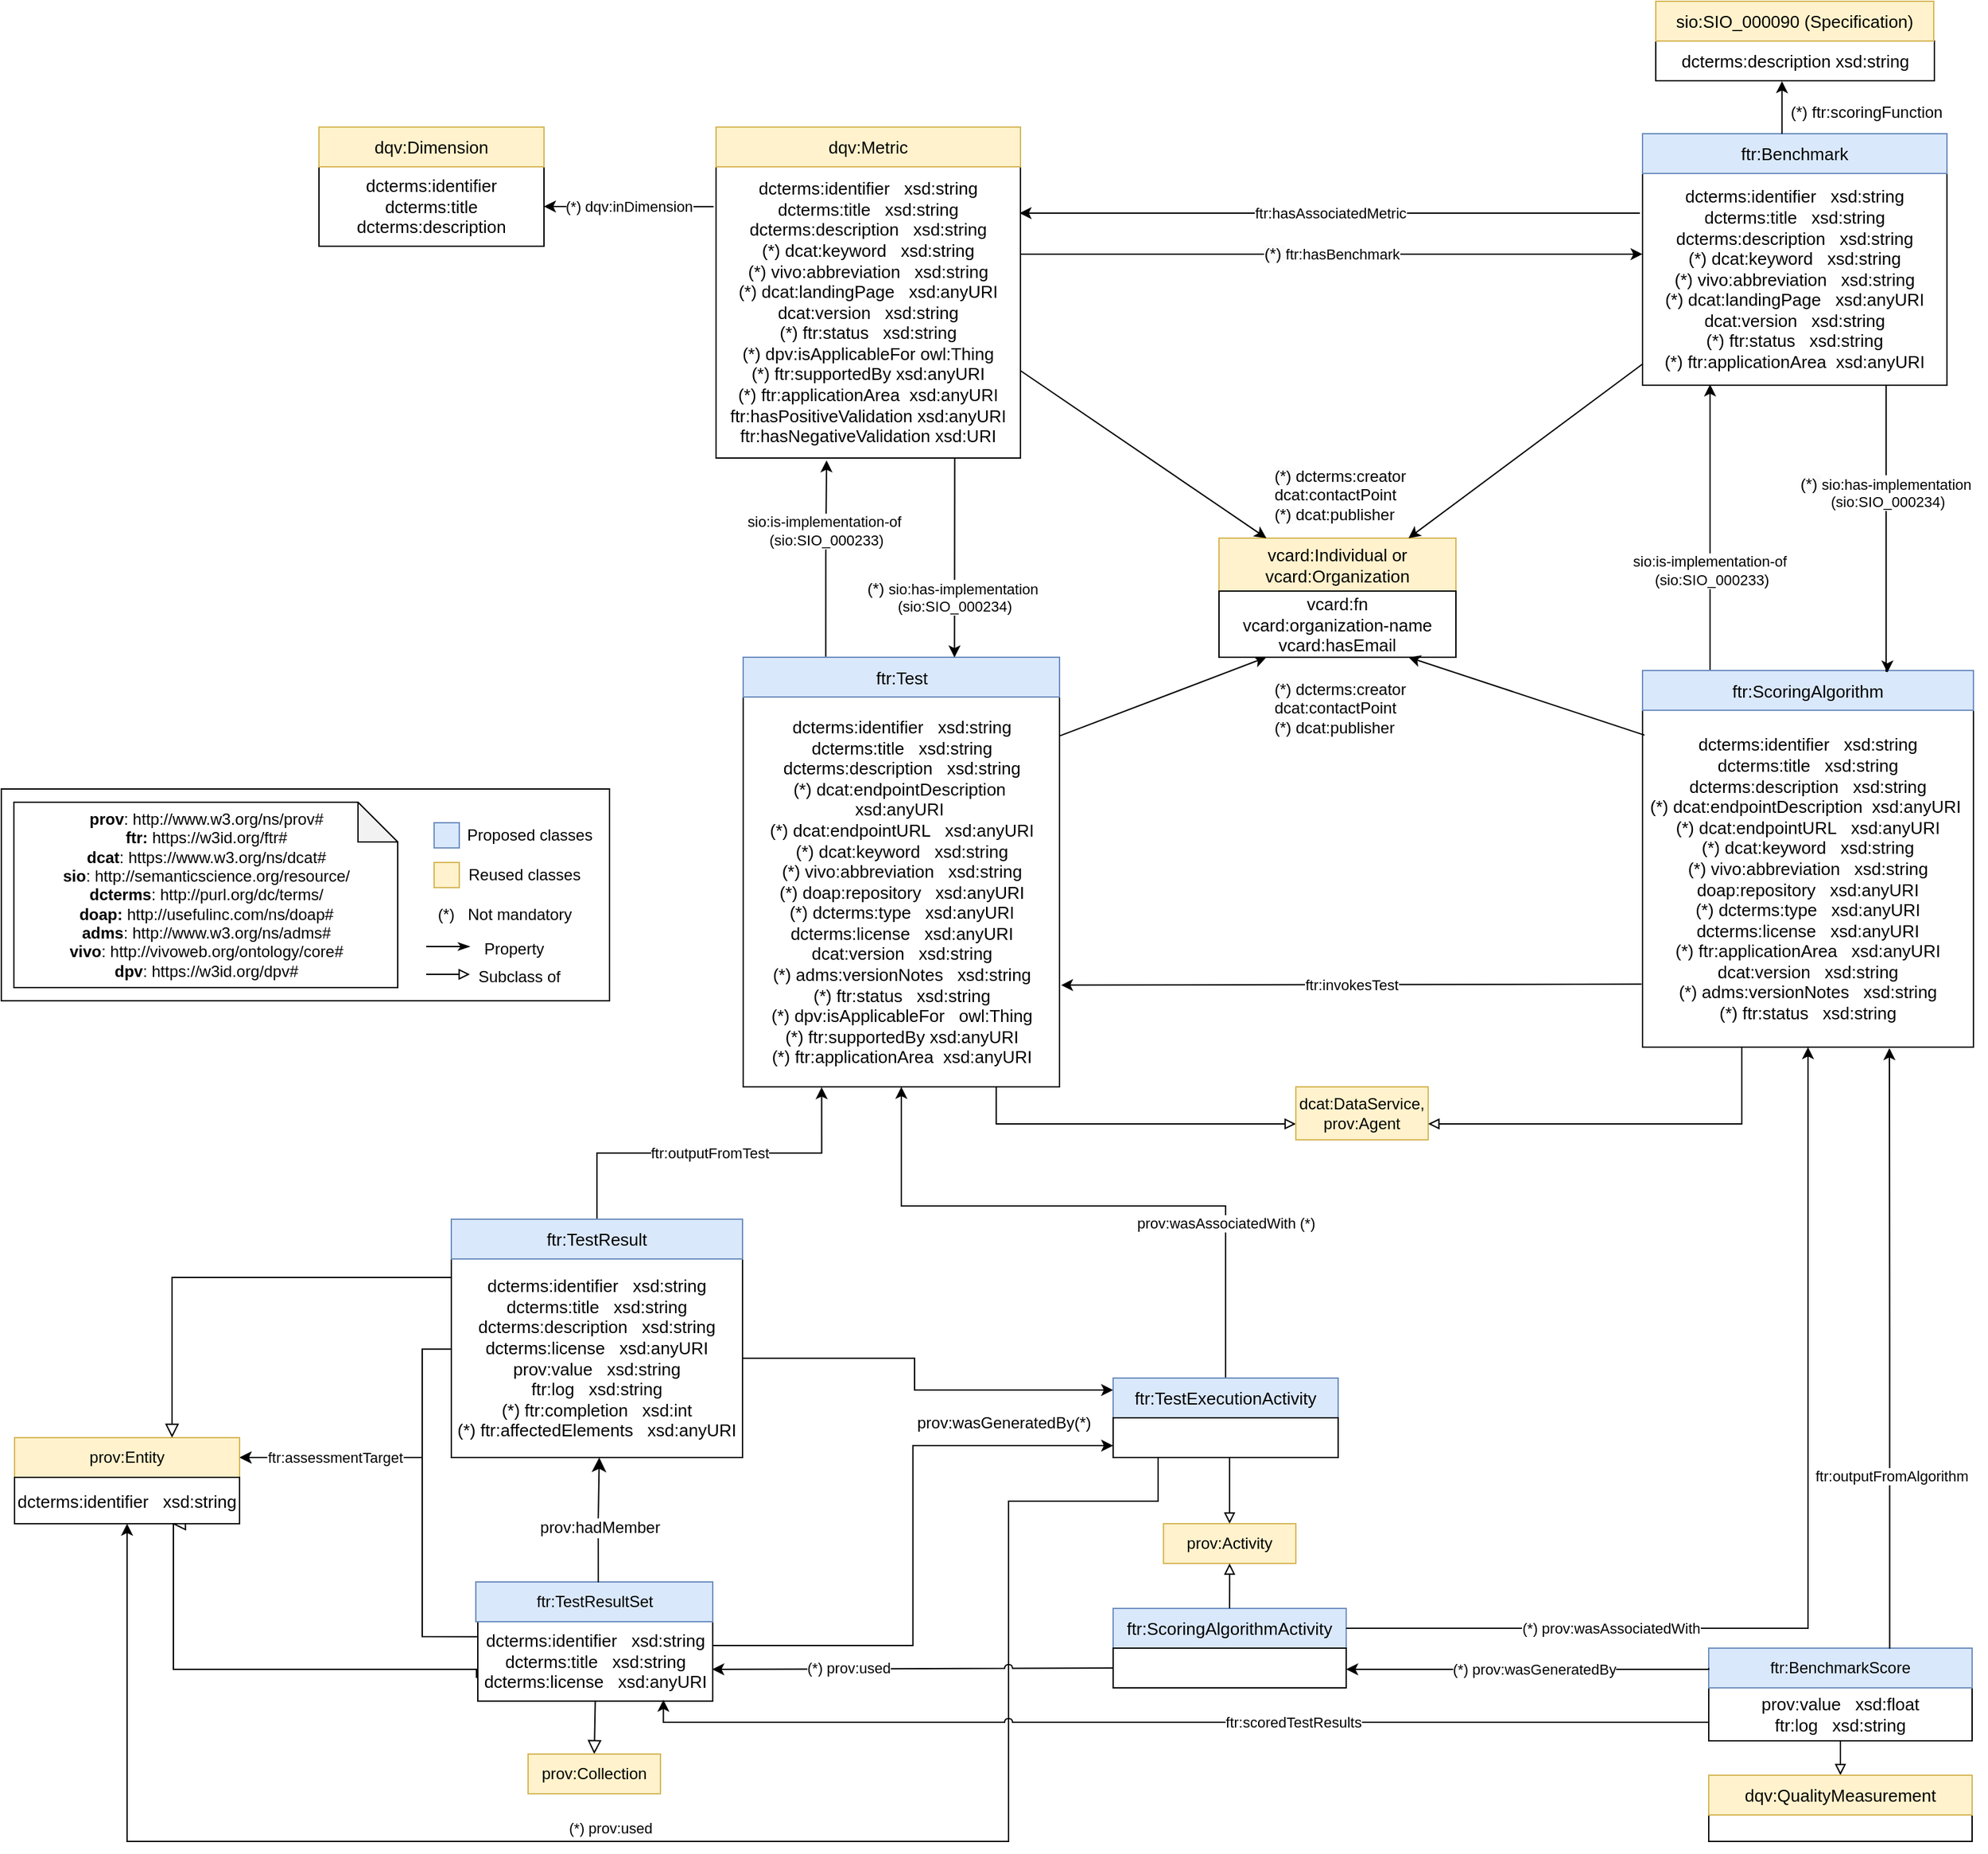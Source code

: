 <mxfile version="27.2.0">
  <diagram name="1.2.0" id="X21MHkXue-90yoCCHEr5">
    <mxGraphModel dx="1097" dy="579" grid="1" gridSize="10" guides="1" tooltips="1" connect="1" arrows="1" fold="1" page="1" pageScale="1" pageWidth="827" pageHeight="1169" math="0" shadow="0">
      <root>
        <mxCell id="aJPommEV7rcXcunqT9-c-0" />
        <mxCell id="aJPommEV7rcXcunqT9-c-1" parent="aJPommEV7rcXcunqT9-c-0" />
        <mxCell id="aJPommEV7rcXcunqT9-c-2" value="" style="endArrow=block;html=1;fontColor=#000099;exitX=0.5;exitY=1;exitDx=0;exitDy=0;endFill=0;entryX=0.5;entryY=0;entryDx=0;entryDy=0;endSize=8;arcSize=0;rounded=0;" parent="aJPommEV7rcXcunqT9-c-1" source="aJPommEV7rcXcunqT9-c-5" target="aJPommEV7rcXcunqT9-c-3" edge="1">
          <mxGeometry width="50" height="50" relative="1" as="geometry">
            <mxPoint x="-27" y="999" as="sourcePoint" />
            <mxPoint x="131.0" y="999" as="targetPoint" />
          </mxGeometry>
        </mxCell>
        <mxCell id="aJPommEV7rcXcunqT9-c-3" value="prov:Collection" style="rounded=0;whiteSpace=wrap;html=1;snapToPoint=1;points=[[0.1,0],[0.2,0],[0.3,0],[0.4,0],[0.5,0],[0.6,0],[0.7,0],[0.8,0],[0.9,0],[0,0.1],[0,0.3],[0,0.5],[0,0.7],[0,0.9],[0.1,1],[0.2,1],[0.3,1],[0.4,1],[0.5,1],[0.6,1],[0.7,1],[0.8,1],[0.9,1],[1,0.1],[1,0.3],[1,0.5],[1,0.7],[1,0.9]];fillColor=#fff2cc;strokeColor=#d6b656;" parent="aJPommEV7rcXcunqT9-c-1" vertex="1">
          <mxGeometry x="508" y="1584" width="100" height="30" as="geometry" />
        </mxCell>
        <mxCell id="aJPommEV7rcXcunqT9-c-4" value="&lt;div&gt;&lt;b&gt;prov&lt;/b&gt;: http://www.w3.org/ns/prov#&lt;/div&gt;&lt;div&gt;&lt;b&gt;ftr:&lt;/b&gt; https://w3id.org/ftr#&lt;br&gt;&lt;b&gt;dcat&lt;/b&gt;: https://www.w3.org/ns/dcat#&lt;/div&gt;&lt;div&gt;&lt;b&gt;sio&lt;/b&gt;: http://semanticscience.org/resource/&lt;br&gt;&lt;/div&gt;&lt;b&gt;dcterms&lt;/b&gt;: http://purl.org/dc/terms/&lt;div&gt;&lt;b&gt;doap:&amp;nbsp;&lt;/b&gt;&lt;span style=&quot;background-color: initial;&quot;&gt;http://usefulinc.com/ns/doap#&lt;/span&gt;&lt;/div&gt;&lt;div&gt;&lt;b&gt;adms&lt;/b&gt;: http://www.w3.org/ns/adms#&lt;/div&gt;&lt;div&gt;&lt;b&gt;vivo&lt;/b&gt;:&amp;nbsp;http://vivoweb.org/ontology/core#&lt;/div&gt;&lt;div&gt;&lt;b&gt;dpv&lt;/b&gt;: https://w3id.org/dpv#&lt;/div&gt;" style="shape=note;whiteSpace=wrap;html=1;backgroundOutline=1;darkOpacity=0.05;" parent="aJPommEV7rcXcunqT9-c-1" vertex="1">
          <mxGeometry x="119.5" y="865" width="290" height="140" as="geometry" />
        </mxCell>
        <mxCell id="5aqM4S-_L2H5xlex5sq0-10" style="edgeStyle=orthogonalEdgeStyle;rounded=0;orthogonalLoop=1;jettySize=auto;html=1;exitX=1;exitY=0.3;exitDx=0;exitDy=0;entryX=0;entryY=0.7;entryDx=0;entryDy=0;" edge="1" parent="aJPommEV7rcXcunqT9-c-1" source="aJPommEV7rcXcunqT9-c-5" target="aJPommEV7rcXcunqT9-c-22">
          <mxGeometry relative="1" as="geometry" />
        </mxCell>
        <mxCell id="aJPommEV7rcXcunqT9-c-5" value="&lt;font style=&quot;font-size: 13px;&quot;&gt;dcterms:identifier&amp;nbsp; &amp;nbsp;xsd:string&lt;br&gt;dcterms:title&amp;nbsp; &amp;nbsp;xsd:string&lt;br&gt;dcterms:license&amp;nbsp; &amp;nbsp;xsd:anyURI&lt;/font&gt;" style="rounded=0;whiteSpace=wrap;html=1;snapToPoint=1;points=[[0.1,0],[0.2,0],[0.3,0],[0.4,0],[0.5,0],[0.6,0],[0.7,0],[0.8,0],[0.9,0],[0,0.1],[0,0.3],[0,0.5],[0,0.7],[0,0.9],[0.1,1],[0.2,1],[0.3,1],[0.4,1],[0.5,1],[0.6,1],[0.7,1],[0.8,1],[0.9,1],[1,0.1],[1,0.3],[1,0.5],[1,0.7],[1,0.9]];" parent="aJPommEV7rcXcunqT9-c-1" vertex="1">
          <mxGeometry x="470" y="1484" width="177.5" height="60" as="geometry" />
        </mxCell>
        <mxCell id="aJPommEV7rcXcunqT9-c-6" value="" style="rounded=0;orthogonalLoop=1;jettySize=auto;html=1;edgeStyle=orthogonalEdgeStyle;entryX=1;entryY=0.5;entryDx=0;entryDy=0;exitX=0.001;exitY=0.189;exitDx=0;exitDy=0;exitPerimeter=0;" parent="aJPommEV7rcXcunqT9-c-1" source="aJPommEV7rcXcunqT9-c-5" target="aJPommEV7rcXcunqT9-c-18" edge="1">
          <mxGeometry relative="1" as="geometry">
            <Array as="points">
              <mxPoint x="428" y="1495" />
              <mxPoint x="428" y="1360" />
            </Array>
            <mxPoint x="458" y="1480" as="sourcePoint" />
            <mxPoint x="308" y="1350" as="targetPoint" />
          </mxGeometry>
        </mxCell>
        <mxCell id="aJPommEV7rcXcunqT9-c-9" value="ftr:TestResultSet" style="rounded=0;whiteSpace=wrap;html=1;snapToPoint=1;points=[[0.1,0],[0.2,0],[0.3,0],[0.4,0],[0.5,0],[0.6,0],[0.7,0],[0.8,0],[0.9,0],[0,0.1],[0,0.3],[0,0.5],[0,0.7],[0,0.9],[0.1,1],[0.2,1],[0.3,1],[0.4,1],[0.5,1],[0.6,1],[0.7,1],[0.8,1],[0.9,1],[1,0.1],[1,0.3],[1,0.5],[1,0.7],[1,0.9]];fillColor=#dae8fc;strokeColor=#6c8ebf;" parent="aJPommEV7rcXcunqT9-c-1" vertex="1">
          <mxGeometry x="468.5" y="1454" width="179" height="30" as="geometry" />
        </mxCell>
        <mxCell id="aJPommEV7rcXcunqT9-c-11" value="ftr:outputFromTest" style="rounded=0;orthogonalLoop=1;jettySize=auto;html=1;exitX=0.5;exitY=0;exitDx=0;exitDy=0;entryX=0.248;entryY=1.001;entryDx=0;entryDy=0;entryPerimeter=0;edgeStyle=orthogonalEdgeStyle;" parent="aJPommEV7rcXcunqT9-c-1" source="aJPommEV7rcXcunqT9-c-13" target="aJPommEV7rcXcunqT9-c-29" edge="1">
          <mxGeometry relative="1" as="geometry" />
        </mxCell>
        <mxCell id="5aqM4S-_L2H5xlex5sq0-11" style="edgeStyle=orthogonalEdgeStyle;rounded=0;orthogonalLoop=1;jettySize=auto;html=1;exitX=1;exitY=0.5;exitDx=0;exitDy=0;entryX=0;entryY=0.3;entryDx=0;entryDy=0;" edge="1" parent="aJPommEV7rcXcunqT9-c-1" source="aJPommEV7rcXcunqT9-c-12" target="aJPommEV7rcXcunqT9-c-17">
          <mxGeometry relative="1" as="geometry">
            <Array as="points">
              <mxPoint x="800" y="1285" />
              <mxPoint x="800" y="1309" />
            </Array>
          </mxGeometry>
        </mxCell>
        <mxCell id="aJPommEV7rcXcunqT9-c-12" value="&lt;div&gt;&lt;font style=&quot;font-size: 13px;&quot;&gt;dcterms:identifier&amp;nbsp; &amp;nbsp;&lt;span style=&quot;background-color: transparent; color: light-dark(rgb(0, 0, 0), rgb(255, 255, 255));&quot;&gt;xsd:string&lt;/span&gt;&lt;/font&gt;&lt;/div&gt;&lt;div&gt;&lt;font style=&quot;font-size: 13px;&quot;&gt;&lt;span style=&quot;background-color: initial;&quot;&gt;dcterms:title&amp;nbsp; &amp;nbsp;xsd:string&lt;/span&gt;&lt;br&gt;&lt;/font&gt;&lt;/div&gt;&lt;div&gt;&lt;font style=&quot;font-size: 13px;&quot;&gt;dcterms:description&amp;nbsp; &amp;nbsp;&lt;span style=&quot;background-color: transparent; color: light-dark(rgb(0, 0, 0), rgb(255, 255, 255));&quot;&gt;xsd:string&lt;/span&gt;&lt;/font&gt;&lt;/div&gt;&lt;div&gt;&lt;font style=&quot;font-size: 13px;&quot;&gt;dcterms:license&amp;nbsp; &amp;nbsp;xsd:anyURI&lt;br&gt;&lt;/font&gt;&lt;/div&gt;&lt;font style=&quot;font-size: 13px;&quot;&gt;prov:value&amp;nbsp; &amp;nbsp;xsd:string&lt;br&gt;ftr:log&amp;nbsp; &amp;nbsp;xsd:string&lt;br&gt;(*)&amp;nbsp;ftr:completion&amp;nbsp; &amp;nbsp;xsd:int&lt;br&gt;(*)&amp;nbsp;ftr:affectedElements&amp;nbsp; &amp;nbsp;xsd:anyURI&lt;/font&gt;" style="rounded=0;whiteSpace=wrap;html=1;snapToPoint=1;points=[[0.1,0],[0.2,0],[0.3,0],[0.4,0],[0.5,0],[0.6,0],[0.7,0],[0.8,0],[0.9,0],[0,0.1],[0,0.3],[0,0.5],[0,0.7],[0,0.9],[0.1,1],[0.2,1],[0.3,1],[0.4,1],[0.5,1],[0.6,1],[0.7,1],[0.8,1],[0.9,1],[1,0.1],[1,0.3],[1,0.5],[1,0.7],[1,0.9]];" parent="aJPommEV7rcXcunqT9-c-1" vertex="1">
          <mxGeometry x="450" y="1210" width="220" height="150" as="geometry" />
        </mxCell>
        <mxCell id="aJPommEV7rcXcunqT9-c-13" value="&lt;font style=&quot;font-size: 13px;&quot;&gt;ftr:TestResult&lt;/font&gt;" style="rounded=0;whiteSpace=wrap;html=1;snapToPoint=1;points=[[0.1,0],[0.2,0],[0.3,0],[0.4,0],[0.5,0],[0.6,0],[0.7,0],[0.8,0],[0.9,0],[0,0.1],[0,0.3],[0,0.5],[0,0.7],[0,0.9],[0.1,1],[0.2,1],[0.3,1],[0.4,1],[0.5,1],[0.6,1],[0.7,1],[0.8,1],[0.9,1],[1,0.1],[1,0.3],[1,0.5],[1,0.7],[1,0.9]];fillColor=#dae8fc;strokeColor=#6c8ebf;" parent="aJPommEV7rcXcunqT9-c-1" vertex="1">
          <mxGeometry x="450" y="1180" width="220" height="30" as="geometry" />
        </mxCell>
        <mxCell id="aJPommEV7rcXcunqT9-c-14" style="rounded=0;orthogonalLoop=1;jettySize=auto;html=1;exitX=0.5;exitY=1;exitDx=0;exitDy=0;endArrow=block;endFill=0;edgeStyle=orthogonalEdgeStyle;" parent="aJPommEV7rcXcunqT9-c-1" source="aJPommEV7rcXcunqT9-c-22" target="aJPommEV7rcXcunqT9-c-19" edge="1">
          <mxGeometry relative="1" as="geometry">
            <mxPoint x="871.12" y="1310" as="sourcePoint" />
            <Array as="points">
              <mxPoint x="1038" y="1360" />
            </Array>
          </mxGeometry>
        </mxCell>
        <mxCell id="aJPommEV7rcXcunqT9-c-16" value="prov:wasAssociatedWith (*)" style="rounded=0;orthogonalLoop=1;jettySize=auto;html=1;edgeStyle=orthogonalEdgeStyle;" parent="aJPommEV7rcXcunqT9-c-1" source="aJPommEV7rcXcunqT9-c-17" target="aJPommEV7rcXcunqT9-c-29" edge="1">
          <mxGeometry x="-0.494" relative="1" as="geometry">
            <Array as="points">
              <mxPoint x="1035" y="1170" />
              <mxPoint x="790" y="1170" />
            </Array>
            <mxPoint as="offset" />
          </mxGeometry>
        </mxCell>
        <mxCell id="aJPommEV7rcXcunqT9-c-17" value="&lt;font style=&quot;font-size: 13px;&quot;&gt;ftr:TestExecutionActivity&lt;/font&gt;" style="rounded=0;whiteSpace=wrap;html=1;snapToPoint=1;points=[[0.1,0],[0.2,0],[0.3,0],[0.4,0],[0.5,0],[0.6,0],[0.7,0],[0.8,0],[0.9,0],[0,0.1],[0,0.3],[0,0.5],[0,0.7],[0,0.9],[0.1,1],[0.2,1],[0.3,1],[0.4,1],[0.5,1],[0.6,1],[0.7,1],[0.8,1],[0.9,1],[1,0.1],[1,0.3],[1,0.5],[1,0.7],[1,0.9]];fillColor=#dae8fc;strokeColor=#6c8ebf;" parent="aJPommEV7rcXcunqT9-c-1" vertex="1">
          <mxGeometry x="950" y="1300" width="170" height="30" as="geometry" />
        </mxCell>
        <mxCell id="aJPommEV7rcXcunqT9-c-18" value="prov:Entity" style="rounded=0;whiteSpace=wrap;html=1;snapToPoint=1;points=[[0.1,0],[0.2,0],[0.3,0],[0.4,0],[0.5,0],[0.6,0],[0.7,0],[0.8,0],[0.9,0],[0,0.1],[0,0.3],[0,0.5],[0,0.7],[0,0.9],[0.1,1],[0.2,1],[0.3,1],[0.4,1],[0.5,1],[0.6,1],[0.7,1],[0.8,1],[0.9,1],[1,0.1],[1,0.3],[1,0.5],[1,0.7],[1,0.9]];fillColor=#fff2cc;strokeColor=#d6b656;" parent="aJPommEV7rcXcunqT9-c-1" vertex="1">
          <mxGeometry x="120" y="1345" width="170" height="30" as="geometry" />
        </mxCell>
        <mxCell id="aJPommEV7rcXcunqT9-c-19" value="prov:Activity" style="rounded=0;whiteSpace=wrap;html=1;snapToPoint=1;points=[[0.1,0],[0.2,0],[0.3,0],[0.4,0],[0.5,0],[0.6,0],[0.7,0],[0.8,0],[0.9,0],[0,0.1],[0,0.3],[0,0.5],[0,0.7],[0,0.9],[0.1,1],[0.2,1],[0.3,1],[0.4,1],[0.5,1],[0.6,1],[0.7,1],[0.8,1],[0.9,1],[1,0.1],[1,0.3],[1,0.5],[1,0.7],[1,0.9]];fillColor=#fff2cc;strokeColor=#d6b656;" parent="aJPommEV7rcXcunqT9-c-1" vertex="1">
          <mxGeometry x="988.06" y="1410" width="100" height="30" as="geometry" />
        </mxCell>
        <mxCell id="aJPommEV7rcXcunqT9-c-20" value="" style="rounded=0;orthogonalLoop=1;jettySize=auto;html=1;edgeStyle=orthogonalEdgeStyle;jumpStyle=arc;entryX=0.5;entryY=1;entryDx=0;entryDy=0;exitX=0.2;exitY=1;exitDx=0;exitDy=0;" parent="aJPommEV7rcXcunqT9-c-1" target="i2RRBjA-dx08bfWv7huD-5" edge="1" source="aJPommEV7rcXcunqT9-c-22">
          <mxGeometry relative="1" as="geometry">
            <mxPoint x="980" y="1370" as="sourcePoint" />
            <mxPoint x="220" y="1490" as="targetPoint" />
            <Array as="points">
              <mxPoint x="984" y="1393" />
              <mxPoint x="871" y="1393" />
              <mxPoint x="871" y="1650" />
              <mxPoint x="205" y="1650" />
            </Array>
          </mxGeometry>
        </mxCell>
        <mxCell id="aJPommEV7rcXcunqT9-c-21" value=" (*)&amp;nbsp;prov:used" style="edgeLabel;html=1;align=center;verticalAlign=middle;resizable=0;points=[];" parent="aJPommEV7rcXcunqT9-c-20" connectable="0" vertex="1">
          <mxGeometry x="-0.502" y="2" relative="1" as="geometry">
            <mxPoint x="-303" y="67" as="offset" />
          </mxGeometry>
        </mxCell>
        <mxCell id="aJPommEV7rcXcunqT9-c-22" value="" style="rounded=0;whiteSpace=wrap;html=1;snapToPoint=1;points=[[0.1,0],[0.2,0],[0.3,0],[0.4,0],[0.5,0],[0.6,0],[0.7,0],[0.8,0],[0.9,0],[0,0.1],[0,0.3],[0,0.5],[0,0.7],[0,0.9],[0.1,1],[0.2,1],[0.3,1],[0.4,1],[0.5,1],[0.6,1],[0.7,1],[0.8,1],[0.9,1],[1,0.1],[1,0.3],[1,0.5],[1,0.7],[1,0.9]];" parent="aJPommEV7rcXcunqT9-c-1" vertex="1">
          <mxGeometry x="950" y="1330" width="170" height="30" as="geometry" />
        </mxCell>
        <mxCell id="aJPommEV7rcXcunqT9-c-23" value="" style="whiteSpace=wrap;html=1;aspect=fixed;fillColor=#dae8fc;strokeColor=#6c8ebf;" parent="aJPommEV7rcXcunqT9-c-1" vertex="1">
          <mxGeometry x="437" y="880.5" width="19" height="19" as="geometry" />
        </mxCell>
        <mxCell id="aJPommEV7rcXcunqT9-c-24" value="" style="whiteSpace=wrap;html=1;aspect=fixed;fillColor=#fff2cc;strokeColor=#d6b656;" parent="aJPommEV7rcXcunqT9-c-1" vertex="1">
          <mxGeometry x="437" y="910.5" width="19" height="19" as="geometry" />
        </mxCell>
        <mxCell id="aJPommEV7rcXcunqT9-c-25" value="Proposed classes " style="text;html=1;align=left;verticalAlign=middle;whiteSpace=wrap;rounded=0;" parent="aJPommEV7rcXcunqT9-c-1" vertex="1">
          <mxGeometry x="460" y="875" width="100" height="30" as="geometry" />
        </mxCell>
        <mxCell id="aJPommEV7rcXcunqT9-c-26" value="Reused classes" style="text;html=1;align=left;verticalAlign=middle;whiteSpace=wrap;rounded=0;" parent="aJPommEV7rcXcunqT9-c-1" vertex="1">
          <mxGeometry x="461" y="905" width="89" height="30" as="geometry" />
        </mxCell>
        <mxCell id="aJPommEV7rcXcunqT9-c-27" style="edgeStyle=orthogonalEdgeStyle;rounded=0;orthogonalLoop=1;jettySize=auto;html=1;exitX=0.8;exitY=1;exitDx=0;exitDy=0;entryX=0;entryY=0.7;entryDx=0;entryDy=0;endArrow=block;endFill=0;" parent="aJPommEV7rcXcunqT9-c-1" source="aJPommEV7rcXcunqT9-c-29" target="aJPommEV7rcXcunqT9-c-31" edge="1">
          <mxGeometry relative="1" as="geometry" />
        </mxCell>
        <mxCell id="5aqM4S-_L2H5xlex5sq0-1" style="rounded=0;orthogonalLoop=1;jettySize=auto;html=1;exitX=1;exitY=0.1;exitDx=0;exitDy=0;entryX=0.2;entryY=1;entryDx=0;entryDy=0;" edge="1" parent="aJPommEV7rcXcunqT9-c-1" source="aJPommEV7rcXcunqT9-c-29" target="aJPommEV7rcXcunqT9-c-42">
          <mxGeometry relative="1" as="geometry">
            <mxPoint x="1050" y="760" as="targetPoint" />
          </mxGeometry>
        </mxCell>
        <mxCell id="aJPommEV7rcXcunqT9-c-29" value="&lt;div&gt;&lt;font style=&quot;font-size: 13px;&quot;&gt;dcterms:identifier&amp;nbsp; &amp;nbsp;&lt;span style=&quot;background-color: transparent; color: light-dark(rgb(0, 0, 0), rgb(255, 255, 255));&quot;&gt;xsd:string&lt;/span&gt;&lt;/font&gt;&lt;/div&gt;&lt;div&gt;&lt;font style=&quot;font-size: 13px;&quot;&gt;&lt;span style=&quot;background-color: initial;&quot;&gt;dcterms:title&amp;nbsp; &amp;nbsp;xsd:string&lt;/span&gt;&lt;br&gt;&lt;/font&gt;&lt;/div&gt;&lt;div&gt;&lt;font style=&quot;font-size: 13px;&quot;&gt;dcterms:description&amp;nbsp; &amp;nbsp;&lt;span style=&quot;background-color: transparent; color: light-dark(rgb(0, 0, 0), rgb(255, 255, 255));&quot;&gt;xsd:string&lt;/span&gt;&lt;/font&gt;&lt;/div&gt;&lt;div&gt;&lt;div&gt;&lt;font style=&quot;font-size: 13px;&quot;&gt;&lt;span style=&quot;background-color: transparent; color: light-dark(rgb(0, 0, 0), rgb(255, 255, 255));&quot;&gt;(*)&lt;/span&gt;&lt;span style=&quot;background-color: transparent; color: light-dark(rgb(0, 0, 0), rgb(255, 255, 255));&quot;&gt;&amp;nbsp;&lt;/span&gt;&lt;span style=&quot;font-family: Arial; background-color: initial;&quot;&gt;dcat:endpointDescription&amp;nbsp; xsd:anyURI&amp;nbsp;&lt;/span&gt;&lt;br&gt;&lt;/font&gt;&lt;/div&gt;&lt;div&gt;&lt;font style=&quot;font-size: 13px;&quot;&gt;&lt;span style=&quot;color: rgb(0, 0, 0); font-weight: normal; text-decoration: none; font-family: Arial; font-style: normal; text-decoration-skip-ink: none;&quot;&gt;&lt;span style=&quot;background-color: transparent; color: light-dark(rgb(0, 0, 0), rgb(255, 255, 255)); font-family: Helvetica;&quot;&gt;(*)&lt;/span&gt;&lt;span style=&quot;background-color: transparent; color: light-dark(rgb(0, 0, 0), rgb(255, 255, 255)); font-family: Helvetica;&quot;&gt;&amp;nbsp;&lt;/span&gt;dcat&lt;/span&gt;&lt;span style=&quot;color: rgb(0, 0, 0); font-weight: normal; text-decoration: none; font-family: Arial; font-style: normal; text-decoration-skip-ink: none;&quot;&gt;:endpointURL&amp;nbsp; &amp;nbsp;xsd:anyURI&lt;/span&gt;&lt;/font&gt;&lt;/div&gt;&lt;div&gt;&lt;span style=&quot;color: rgb(0, 0, 0); font-weight: normal; text-decoration: none; font-family: Arial; font-style: normal; text-decoration-skip-ink: none;&quot;&gt;&lt;font style=&quot;font-size: 13px;&quot;&gt;&lt;span style=&quot;background-color: transparent; color: light-dark(rgb(0, 0, 0), rgb(255, 255, 255)); font-family: Helvetica;&quot;&gt;(*)&lt;/span&gt;&lt;span style=&quot;background-color: transparent; color: light-dark(rgb(0, 0, 0), rgb(255, 255, 255)); font-family: Helvetica;&quot;&gt;&amp;nbsp;&lt;/span&gt;dcat:keyword&amp;nbsp; &amp;nbsp;xsd:string&lt;br&gt;&lt;/font&gt;&lt;/span&gt;&lt;/div&gt;&lt;div&gt;&lt;span style=&quot;color: rgb(0, 0, 0); font-weight: normal; text-decoration: none; font-family: Arial; font-style: normal; text-decoration-skip-ink: none;&quot;&gt;&lt;div style=&quot;font-family: Helvetica;&quot;&gt;&lt;font style=&quot;font-size: 13px;&quot;&gt;&lt;span style=&quot;color: light-dark(rgb(0, 0, 0), rgb(237, 237, 237)); background-color: transparent;&quot;&gt;(*)&lt;/span&gt;&lt;span style=&quot;color: light-dark(rgb(0, 0, 0), rgb(237, 237, 237)); background-color: transparent;&quot;&gt;&amp;nbsp;&lt;/span&gt;vivo:abbreviation&amp;nbsp; &amp;nbsp;xsd:string&lt;/font&gt;&lt;/div&gt;&lt;/span&gt;&lt;/div&gt;&lt;div&gt;&lt;span style=&quot;color: rgb(0, 0, 0); font-weight: normal; text-decoration: none; font-family: Arial; font-style: normal; text-decoration-skip-ink: none;&quot;&gt;&lt;div style=&quot;font-family: Helvetica;&quot;&gt;&lt;font style=&quot;font-size: 13px;&quot;&gt;&lt;span style=&quot;background-color: transparent; color: light-dark(rgb(0, 0, 0), rgb(255, 255, 255));&quot;&gt;(*)&lt;/span&gt;&lt;span style=&quot;background-color: transparent; color: light-dark(rgb(0, 0, 0), rgb(255, 255, 255));&quot;&gt;&amp;nbsp;&lt;/span&gt;&lt;span style=&quot;background-color: initial; color: light-dark(rgb(0, 0, 0), rgb(255, 255, 255)); font-family: Arial;&quot;&gt;doap:repository&amp;nbsp; &amp;nbsp;xsd:anyURI&lt;/span&gt;&lt;/font&gt;&lt;/div&gt;&lt;/span&gt;&lt;/div&gt;&lt;div&gt;&lt;span style=&quot;text-decoration-skip-ink: none;&quot;&gt;&lt;font style=&quot;font-size: 13px;&quot;&gt;&lt;span style=&quot;background-color: transparent; color: light-dark(rgb(0, 0, 0), rgb(255, 255, 255));&quot;&gt;(*)&lt;/span&gt;&lt;span style=&quot;background-color: transparent; color: light-dark(rgb(0, 0, 0), rgb(255, 255, 255));&quot;&gt;&amp;nbsp;&lt;/span&gt;&lt;font face=&quot;Arial&quot;&gt;dcterms:type&amp;nbsp; &amp;nbsp;xsd:anyURI&lt;/font&gt;&lt;br&gt;&lt;/font&gt;&lt;/span&gt;&lt;/div&gt;&lt;div&gt;&lt;span style=&quot;text-decoration-skip-ink: none;&quot;&gt;&lt;font style=&quot;font-size: 13px;&quot;&gt;&lt;font face=&quot;Arial&quot;&gt;dcterms:license&amp;nbsp; &amp;nbsp;xsd:anyURI&lt;/font&gt;&lt;br&gt;&lt;/font&gt;&lt;/span&gt;&lt;/div&gt;&lt;div&gt;&lt;span style=&quot;font-family: Arial; background-color: transparent; color: light-dark(rgb(0, 0, 0), rgb(255, 255, 255));&quot;&gt;&lt;font style=&quot;font-size: 13px;&quot;&gt;dcat:version&amp;nbsp; &amp;nbsp;xsd:string&lt;/font&gt;&lt;/span&gt;&lt;/div&gt;&lt;div&gt;&lt;span style=&quot;text-decoration-skip-ink: none;&quot;&gt;&lt;font style=&quot;font-size: 13px;&quot;&gt;&lt;span style=&quot;background-color: transparent; color: light-dark(rgb(0, 0, 0), rgb(255, 255, 255));&quot;&gt;(*)&lt;/span&gt;&lt;span style=&quot;background-color: transparent; color: light-dark(rgb(0, 0, 0), rgb(255, 255, 255));&quot;&gt;&amp;nbsp;&lt;/span&gt;&lt;font face=&quot;Arial&quot;&gt;adms:versionNotes&amp;nbsp; &amp;nbsp;xsd:string&lt;/font&gt;&lt;br&gt;&lt;/font&gt;&lt;/span&gt;&lt;/div&gt;&lt;/div&gt;&lt;div&gt;&lt;span style=&quot;text-decoration-skip-ink: none;&quot;&gt;&lt;font style=&quot;font-size: 13px;&quot;&gt;&lt;span style=&quot;background-color: transparent; color: light-dark(rgb(0, 0, 0), rgb(255, 255, 255));&quot;&gt;(*)&lt;/span&gt;&lt;span style=&quot;background-color: transparent; color: light-dark(rgb(0, 0, 0), rgb(255, 255, 255));&quot;&gt;&amp;nbsp;&lt;/span&gt;&lt;font face=&quot;Arial&quot;&gt;ftr:status&amp;nbsp; &amp;nbsp;xsd:string&lt;br&gt;(*) dpv:isApplicableFor&amp;nbsp;&amp;nbsp; owl:Thing&lt;br&gt;&lt;/font&gt;&lt;/font&gt;&lt;/span&gt;&lt;/div&gt;&lt;div&gt;&lt;span style=&quot;text-decoration-skip-ink: none;&quot;&gt;&lt;font style=&quot;font-size: 13px;&quot; face=&quot;Arial&quot;&gt;(*) ftr:supportedBy xsd:anyURI&lt;br&gt;&lt;/font&gt;&lt;/span&gt;&lt;/div&gt;&lt;div&gt;&lt;span style=&quot;text-decoration-skip-ink: none;&quot;&gt;&lt;div&gt;&lt;font style=&quot;font-size: 13px;&quot;&gt;&lt;span style=&quot;text-decoration-skip-ink: none;&quot;&gt;&lt;span style=&quot;background-color: transparent; color: light-dark(rgb(0, 0, 0), rgb(255, 255, 255));&quot;&gt;(*)&lt;/span&gt;&lt;span style=&quot;background-color: transparent; color: light-dark(rgb(0, 0, 0), rgb(255, 255, 255));&quot;&gt;&amp;nbsp;&lt;/span&gt;&lt;/span&gt;&lt;span style=&quot;background-color: transparent;&quot;&gt;ftr:applicationArea&lt;/span&gt;&lt;span style=&quot;font-family: Arial; background-color: transparent; color: light-dark(rgb(0, 0, 0), rgb(255, 255, 255));&quot;&gt;&amp;nbsp; xsd:anyURI&lt;/span&gt;&lt;/font&gt;&lt;/div&gt;&lt;div&gt;&lt;span style=&quot;text-decoration-skip-ink: none;&quot;&gt;&lt;/span&gt;&lt;/div&gt;&lt;/span&gt;&lt;/div&gt;" style="rounded=0;whiteSpace=wrap;html=1;snapToPoint=1;points=[[0.1,0],[0.2,0],[0.3,0],[0.4,0],[0.5,0],[0.6,0],[0.7,0],[0.8,0],[0.9,0],[0,0.1],[0,0.3],[0,0.5],[0,0.7],[0,0.9],[0.1,1],[0.2,1],[0.3,1],[0.4,1],[0.5,1],[0.6,1],[0.7,1],[0.8,1],[0.9,1],[1,0.1],[1,0.3],[1,0.5],[1,0.7],[1,0.9]];" parent="aJPommEV7rcXcunqT9-c-1" vertex="1">
          <mxGeometry x="670.5" y="785.5" width="239" height="294.5" as="geometry" />
        </mxCell>
        <mxCell id="aJPommEV7rcXcunqT9-c-30" value="&lt;font style=&quot;font-size: 13px;&quot;&gt;ftr:Test&lt;/font&gt;" style="rounded=0;whiteSpace=wrap;html=1;snapToPoint=1;points=[[0.1,0],[0.2,0],[0.3,0],[0.4,0],[0.5,0],[0.6,0],[0.7,0],[0.8,0],[0.9,0],[0,0.1],[0,0.3],[0,0.5],[0,0.7],[0,0.9],[0.1,1],[0.2,1],[0.3,1],[0.4,1],[0.5,1],[0.6,1],[0.7,1],[0.8,1],[0.9,1],[1,0.1],[1,0.3],[1,0.5],[1,0.7],[1,0.9]];fillColor=#dae8fc;strokeColor=#6c8ebf;" parent="aJPommEV7rcXcunqT9-c-1" vertex="1">
          <mxGeometry x="670.5" y="755.5" width="239" height="30" as="geometry" />
        </mxCell>
        <mxCell id="aJPommEV7rcXcunqT9-c-31" value="&lt;div&gt;dcat:DataService,&lt;/div&gt;&lt;div&gt;prov:Agent&lt;/div&gt;" style="rounded=0;whiteSpace=wrap;html=1;snapToPoint=1;points=[[0.1,0],[0.2,0],[0.3,0],[0.4,0],[0.5,0],[0.6,0],[0.7,0],[0.8,0],[0.9,0],[0,0.1],[0,0.3],[0,0.5],[0,0.7],[0,0.9],[0.1,1],[0.2,1],[0.3,1],[0.4,1],[0.5,1],[0.6,1],[0.7,1],[0.8,1],[0.9,1],[1,0.1],[1,0.3],[1,0.5],[1,0.7],[1,0.9]];fillColor=#fff2cc;strokeColor=#d6b656;" parent="aJPommEV7rcXcunqT9-c-1" vertex="1">
          <mxGeometry x="1088.06" y="1080" width="100" height="40" as="geometry" />
        </mxCell>
        <mxCell id="aJPommEV7rcXcunqT9-c-32" value="&lt;font style=&quot;font-size: 13px;&quot;&gt;vcard:Individual or&lt;br&gt;&lt;/font&gt;&lt;div&gt;&lt;font style=&quot;font-size: 13px;&quot;&gt;vcard:Organization&lt;/font&gt;&lt;/div&gt;" style="rounded=0;whiteSpace=wrap;html=1;snapToPoint=1;points=[[0.1,0],[0.2,0],[0.3,0],[0.4,0],[0.5,0],[0.6,0],[0.7,0],[0.8,0],[0.9,0],[0,0.1],[0,0.3],[0,0.5],[0,0.7],[0,0.9],[0.1,1],[0.2,1],[0.3,1],[0.4,1],[0.5,1],[0.6,1],[0.7,1],[0.8,1],[0.9,1],[1,0.1],[1,0.3],[1,0.5],[1,0.7],[1,0.9]];fillColor=#fff2cc;strokeColor=#d6b656;" parent="aJPommEV7rcXcunqT9-c-1" vertex="1">
          <mxGeometry x="1030" y="665.5" width="179" height="40" as="geometry" />
        </mxCell>
        <mxCell id="aJPommEV7rcXcunqT9-c-33" value="&lt;div style=&quot;forced-color-adjust: none; color: rgb(0, 0, 0); font-family: Helvetica; font-size: 11px; font-style: normal; font-variant-ligatures: normal; font-variant-caps: normal; font-weight: 400; letter-spacing: normal; orphans: 2; text-align: center; text-indent: 0px; text-transform: none; widows: 2; word-spacing: 0px; -webkit-text-stroke-width: 0px; white-space: nowrap; text-decoration-thickness: initial; text-decoration-style: initial; text-decoration-color: initial;&quot;&gt;&lt;span style=&quot;background-color: rgb(251, 251, 251); font-size: 12px; text-wrap-mode: wrap; color: light-dark(rgb(0, 0, 0), rgb(255, 255, 255));&quot;&gt;(*)&lt;/span&gt;&lt;span style=&quot;background-color: rgb(251, 251, 251); font-size: 12px; text-wrap-mode: wrap; color: light-dark(rgb(0, 0, 0), rgb(255, 255, 255));&quot;&gt;&amp;nbsp;&lt;/span&gt;sio:has-implementation&amp;nbsp;&lt;/div&gt;&lt;div style=&quot;forced-color-adjust: none; color: rgb(0, 0, 0); font-family: Helvetica; font-size: 11px; font-style: normal; font-variant-ligatures: normal; font-variant-caps: normal; font-weight: 400; letter-spacing: normal; orphans: 2; text-align: center; text-indent: 0px; text-transform: none; widows: 2; word-spacing: 0px; -webkit-text-stroke-width: 0px; white-space: nowrap; text-decoration-thickness: initial; text-decoration-style: initial; text-decoration-color: initial;&quot;&gt;(sio:SIO_000234)&lt;/div&gt;" style="edgeStyle=orthogonalEdgeStyle;rounded=0;orthogonalLoop=1;jettySize=auto;html=1;exitX=0.784;exitY=0.998;exitDx=0;exitDy=0;exitPerimeter=0;startArrow=none;startFill=0;entryX=0.668;entryY=0.003;entryDx=0;entryDy=0;entryPerimeter=0;" parent="aJPommEV7rcXcunqT9-c-1" source="aJPommEV7rcXcunqT9-c-35" target="aJPommEV7rcXcunqT9-c-30" edge="1">
          <mxGeometry x="0.396" relative="1" as="geometry">
            <mxPoint x="830" y="750" as="targetPoint" />
            <Array as="points">
              <mxPoint x="830" y="627" />
              <mxPoint x="830" y="756" />
            </Array>
            <mxPoint as="offset" />
          </mxGeometry>
        </mxCell>
        <mxCell id="5aqM4S-_L2H5xlex5sq0-5" style="rounded=0;orthogonalLoop=1;jettySize=auto;html=1;exitX=1;exitY=0.7;exitDx=0;exitDy=0;entryX=0.2;entryY=0;entryDx=0;entryDy=0;" edge="1" parent="aJPommEV7rcXcunqT9-c-1" source="aJPommEV7rcXcunqT9-c-35" target="aJPommEV7rcXcunqT9-c-32">
          <mxGeometry relative="1" as="geometry" />
        </mxCell>
        <mxCell id="aJPommEV7rcXcunqT9-c-35" value="&lt;span style=&quot;text-decoration-skip-ink: none;&quot;&gt;&lt;font style=&quot;font-size: 13px;&quot;&gt;&lt;div&gt;dcterms:identifier&amp;nbsp; &amp;nbsp;&lt;span style=&quot;background-color: transparent; color: light-dark(rgb(0, 0, 0), rgb(255, 255, 255));&quot;&gt;xsd:string&lt;/span&gt;&lt;/div&gt;&lt;div&gt;&lt;span style=&quot;background-color: initial;&quot;&gt;dcterms:title&amp;nbsp; &amp;nbsp;xsd:string&lt;/span&gt;&lt;br&gt;&lt;/div&gt;&lt;div&gt;dcterms:description&amp;nbsp; &amp;nbsp;&lt;span style=&quot;background-color: transparent; color: light-dark(rgb(0, 0, 0), rgb(255, 255, 255));&quot;&gt;xsd:string&lt;/span&gt;&lt;/div&gt;&lt;div&gt;&lt;span style=&quot;background-color: transparent; color: light-dark(rgb(0, 0, 0), rgb(255, 255, 255));&quot;&gt;(*)&lt;/span&gt;&lt;span style=&quot;background-color: transparent; color: light-dark(rgb(0, 0, 0), rgb(255, 255, 255));&quot;&gt;&amp;nbsp;&lt;/span&gt;dcat:keyword&amp;nbsp; &amp;nbsp;&lt;span style=&quot;background-color: transparent; color: light-dark(rgb(0, 0, 0), rgb(255, 255, 255));&quot;&gt;xsd:string&lt;/span&gt;&lt;/div&gt;&lt;div&gt;&lt;span style=&quot;background-color: transparent; color: light-dark(rgb(0, 0, 0), rgb(255, 255, 255));&quot;&gt;(*)&lt;/span&gt;&lt;span style=&quot;background-color: transparent; color: light-dark(rgb(0, 0, 0), rgb(255, 255, 255));&quot;&gt;&amp;nbsp;&lt;/span&gt;vivo:abbreviation&amp;nbsp; &amp;nbsp;&lt;span style=&quot;background-color: transparent; color: light-dark(rgb(0, 0, 0), rgb(255, 255, 255));&quot;&gt;xsd:string&lt;/span&gt;&lt;/div&gt;&lt;div&gt;&lt;span style=&quot;background-color: transparent; color: light-dark(rgb(0, 0, 0), rgb(255, 255, 255));&quot;&gt;(*)&lt;/span&gt;&lt;span style=&quot;background-color: transparent; color: light-dark(rgb(0, 0, 0), rgb(255, 255, 255));&quot;&gt;&amp;nbsp;&lt;/span&gt;dcat:landingPage&amp;nbsp; &amp;nbsp;xsd:anyURI&lt;/div&gt;&lt;div&gt;&lt;div&gt;&lt;span style=&quot;background-color: transparent; color: light-dark(rgb(0, 0, 0), rgb(255, 255, 255));&quot;&gt;dcat:version&amp;nbsp; &amp;nbsp;&lt;/span&gt;&lt;span style=&quot;background-color: transparent; color: light-dark(rgb(0, 0, 0), rgb(255, 255, 255));&quot;&gt;xsd:string&lt;/span&gt;&lt;/div&gt;&lt;div&gt;&lt;span style=&quot;color: light-dark(rgb(0, 0, 0), rgb(255, 255, 255)); background-color: transparent;&quot;&gt;(*)&lt;/span&gt;&lt;span style=&quot;color: light-dark(rgb(0, 0, 0), rgb(255, 255, 255)); background-color: transparent;&quot;&gt;&amp;nbsp;&lt;/span&gt;&lt;font face=&quot;Arial&quot;&gt;ftr:status&amp;nbsp; &amp;nbsp;xsd:string&lt;/font&gt;&lt;/div&gt;&lt;div&gt;&lt;font face=&quot;Arial&quot;&gt;(*) dpv:isApplicableFor owl:Thing&lt;br&gt;&lt;/font&gt;&lt;/div&gt;&lt;div&gt;&lt;span style=&quot;text-decoration-skip-ink: none;&quot;&gt;&lt;font face=&quot;Arial&quot;&gt;(*) ftr:supportedBy xsd:anyURI&lt;/font&gt;&lt;/span&gt;&lt;/div&gt;&lt;/div&gt;&lt;div&gt;&lt;span style=&quot;text-decoration-skip-ink: none;&quot;&gt;&lt;span style=&quot;background-color: transparent; color: light-dark(rgb(0, 0, 0), rgb(255, 255, 255));&quot;&gt;(*)&lt;/span&gt;&lt;span style=&quot;background-color: transparent; color: light-dark(rgb(0, 0, 0), rgb(255, 255, 255));&quot;&gt;&amp;nbsp;&lt;/span&gt;&lt;/span&gt;&lt;span style=&quot;background-color: transparent;&quot;&gt;ftr:applicationArea&lt;/span&gt;&lt;span style=&quot;color: light-dark(rgb(0, 0, 0), rgb(255, 255, 255)); background-color: transparent; font-family: Arial;&quot;&gt;&amp;nbsp; xsd:anyURI&lt;/span&gt;&lt;/div&gt;&lt;div&gt;&lt;span style=&quot;background-color: transparent;&quot;&gt;&lt;font face=&quot;Arial&quot;&gt;ftr:hasPositiveValidation xsd:anyURI&lt;/font&gt;&lt;/span&gt;&lt;/div&gt;&lt;div&gt;&lt;span style=&quot;background-color: transparent;&quot;&gt;&lt;font face=&quot;Arial&quot;&gt;ftr:hasNegativeValidation xsd:URI&lt;/font&gt;&lt;/span&gt;&lt;/div&gt;&lt;/font&gt;&lt;/span&gt;" style="rounded=0;whiteSpace=wrap;html=1;snapToPoint=1;points=[[0.1,0],[0.2,0],[0.3,0],[0.4,0],[0.5,0],[0.6,0],[0.7,0],[0.8,0],[0.9,0],[0,0.1],[0,0.3],[0,0.5],[0,0.7],[0,0.9],[0.1,1],[0.2,1],[0.3,1],[0.4,1],[0.5,1],[0.6,1],[0.7,1],[0.8,1],[0.9,1],[1,0.1],[1,0.3],[1,0.5],[1,0.7],[1,0.9]];" parent="aJPommEV7rcXcunqT9-c-1" vertex="1">
          <mxGeometry x="650" y="385" width="230" height="220" as="geometry" />
        </mxCell>
        <mxCell id="aJPommEV7rcXcunqT9-c-36" value="&lt;span style=&quot;text-decoration-skip-ink: none;&quot;&gt;&lt;span style=&quot;background-color: transparent; color: light-dark(rgb(0, 0, 0), rgb(255, 255, 255));&quot;&gt;(*)&lt;/span&gt;&lt;span style=&quot;background-color: transparent; color: light-dark(rgb(0, 0, 0), rgb(255, 255, 255));&quot;&gt;&amp;nbsp;&lt;/span&gt;dqv:inDimension&lt;/span&gt;" style="rounded=0;orthogonalLoop=1;jettySize=auto;html=1;entryX=1;entryY=0.5;entryDx=0;entryDy=0;exitX=-0.008;exitY=0.137;exitDx=0;exitDy=0;exitPerimeter=0;" parent="aJPommEV7rcXcunqT9-c-1" source="aJPommEV7rcXcunqT9-c-35" target="aJPommEV7rcXcunqT9-c-54" edge="1">
          <mxGeometry relative="1" as="geometry">
            <mxPoint x="770.0" y="275" as="sourcePoint" />
          </mxGeometry>
        </mxCell>
        <mxCell id="aJPommEV7rcXcunqT9-c-37" value="&lt;font style=&quot;font-size: 13px;&quot;&gt;dqv:Metric&lt;/font&gt;" style="rounded=0;whiteSpace=wrap;html=1;snapToPoint=1;points=[[0.1,0],[0.2,0],[0.3,0],[0.4,0],[0.5,0],[0.6,0],[0.7,0],[0.8,0],[0.9,0],[0,0.1],[0,0.3],[0,0.5],[0,0.7],[0,0.9],[0.1,1],[0.2,1],[0.3,1],[0.4,1],[0.5,1],[0.6,1],[0.7,1],[0.8,1],[0.9,1],[1,0.1],[1,0.3],[1,0.5],[1,0.7],[1,0.9]];fillColor=#fff2cc;strokeColor=#d6b656;" parent="aJPommEV7rcXcunqT9-c-1" vertex="1">
          <mxGeometry x="650" y="355" width="230" height="30" as="geometry" />
        </mxCell>
        <mxCell id="5aqM4S-_L2H5xlex5sq0-6" style="rounded=0;orthogonalLoop=1;jettySize=auto;html=1;exitX=0;exitY=0.9;exitDx=0;exitDy=0;entryX=0.8;entryY=0;entryDx=0;entryDy=0;" edge="1" parent="aJPommEV7rcXcunqT9-c-1" source="aJPommEV7rcXcunqT9-c-39" target="aJPommEV7rcXcunqT9-c-32">
          <mxGeometry relative="1" as="geometry" />
        </mxCell>
        <mxCell id="aJPommEV7rcXcunqT9-c-39" value="&lt;span style=&quot;text-decoration-skip-ink: none;&quot;&gt;&lt;font style=&quot;font-size: 13px;&quot;&gt;&lt;div&gt;dcterms:identifier&amp;nbsp; &amp;nbsp;&lt;span style=&quot;background-color: transparent; color: light-dark(rgb(0, 0, 0), rgb(255, 255, 255));&quot;&gt;xsd:string&lt;/span&gt;&lt;/div&gt;&lt;div&gt;&lt;span style=&quot;background-color: initial;&quot;&gt;dcterms:title&amp;nbsp; &amp;nbsp;xsd:string&lt;/span&gt;&lt;br&gt;&lt;/div&gt;&lt;div&gt;dcterms:description&amp;nbsp; &amp;nbsp;&lt;span style=&quot;background-color: transparent; color: light-dark(rgb(0, 0, 0), rgb(255, 255, 255));&quot;&gt;xsd:string&lt;/span&gt;&lt;/div&gt;&lt;div&gt;&lt;span style=&quot;background-color: transparent; color: light-dark(rgb(0, 0, 0), rgb(255, 255, 255));&quot;&gt;(*)&lt;/span&gt;&lt;span style=&quot;background-color: transparent; color: light-dark(rgb(0, 0, 0), rgb(255, 255, 255));&quot;&gt;&amp;nbsp;&lt;/span&gt;dcat:keyword&amp;nbsp; &amp;nbsp;&lt;span style=&quot;background-color: transparent; color: light-dark(rgb(0, 0, 0), rgb(255, 255, 255));&quot;&gt;xsd:string&lt;/span&gt;&lt;/div&gt;&lt;div&gt;&lt;span style=&quot;background-color: transparent; color: light-dark(rgb(0, 0, 0), rgb(255, 255, 255));&quot;&gt;(*)&lt;/span&gt;&lt;span style=&quot;background-color: transparent; color: light-dark(rgb(0, 0, 0), rgb(255, 255, 255));&quot;&gt;&amp;nbsp;&lt;/span&gt;vivo:abbreviation&amp;nbsp; &amp;nbsp;&lt;span style=&quot;background-color: transparent; color: light-dark(rgb(0, 0, 0), rgb(255, 255, 255));&quot;&gt;xsd:string&lt;/span&gt;&lt;/div&gt;&lt;div&gt;&lt;span style=&quot;background-color: transparent; color: light-dark(rgb(0, 0, 0), rgb(255, 255, 255));&quot;&gt;(*)&lt;/span&gt;&lt;span style=&quot;background-color: transparent; color: light-dark(rgb(0, 0, 0), rgb(255, 255, 255));&quot;&gt;&amp;nbsp;&lt;/span&gt;dcat:landingPage&amp;nbsp; &amp;nbsp;xsd:anyURI&lt;/div&gt;&lt;div&gt;&lt;div&gt;&lt;span style=&quot;background-color: transparent; color: light-dark(rgb(0, 0, 0), rgb(255, 255, 255));&quot;&gt;dcat:version&amp;nbsp; &amp;nbsp;&lt;/span&gt;&lt;span style=&quot;background-color: transparent; color: light-dark(rgb(0, 0, 0), rgb(255, 255, 255));&quot;&gt;xsd:string&lt;/span&gt;&lt;/div&gt;&lt;div&gt;&lt;span style=&quot;color: light-dark(rgb(0, 0, 0), rgb(255, 255, 255)); background-color: transparent;&quot;&gt;(*)&lt;/span&gt;&lt;span style=&quot;color: light-dark(rgb(0, 0, 0), rgb(255, 255, 255)); background-color: transparent;&quot;&gt;&amp;nbsp;&lt;/span&gt;&lt;font face=&quot;Arial&quot;&gt;ftr:status&amp;nbsp; &amp;nbsp;xsd:string&lt;/font&gt;&lt;/div&gt;&lt;/div&gt;&lt;div&gt;&lt;span style=&quot;text-decoration-skip-ink: none;&quot;&gt;&lt;span style=&quot;background-color: transparent; color: light-dark(rgb(0, 0, 0), rgb(255, 255, 255));&quot;&gt;(*)&lt;/span&gt;&lt;span style=&quot;background-color: transparent; color: light-dark(rgb(0, 0, 0), rgb(255, 255, 255));&quot;&gt;&amp;nbsp;&lt;/span&gt;&lt;/span&gt;&lt;span style=&quot;background-color: transparent;&quot;&gt;ftr:applicationArea&lt;/span&gt;&lt;span style=&quot;color: light-dark(rgb(0, 0, 0), rgb(255, 255, 255)); background-color: transparent; font-family: Arial;&quot;&gt;&amp;nbsp; xsd:anyURI&lt;/span&gt;&lt;/div&gt;&lt;/font&gt;&lt;/span&gt;" style="rounded=0;whiteSpace=wrap;html=1;snapToPoint=1;points=[[0.1,0],[0.2,0],[0.3,0],[0.4,0],[0.5,0],[0.6,0],[0.7,0],[0.8,0],[0.9,0],[0,0.1],[0,0.3],[0,0.5],[0,0.7],[0,0.9],[0.1,1],[0.2,1],[0.3,1],[0.4,1],[0.5,1],[0.6,1],[0.7,1],[0.8,1],[0.9,1],[1,0.1],[1,0.3],[1,0.5],[1,0.7],[1,0.9]];" parent="aJPommEV7rcXcunqT9-c-1" vertex="1">
          <mxGeometry x="1350" y="390" width="230" height="160" as="geometry" />
        </mxCell>
        <mxCell id="aJPommEV7rcXcunqT9-c-40" value="" style="rounded=0;whiteSpace=wrap;html=1;fillColor=none;" parent="aJPommEV7rcXcunqT9-c-1" vertex="1">
          <mxGeometry x="110" y="855" width="459.5" height="160" as="geometry" />
        </mxCell>
        <mxCell id="aJPommEV7rcXcunqT9-c-41" value="&lt;font style=&quot;font-size: 13px;&quot;&gt;ftr:Benchmark&lt;/font&gt;" style="rounded=0;whiteSpace=wrap;html=1;snapToPoint=1;points=[[0.1,0],[0.2,0],[0.3,0],[0.4,0],[0.5,0],[0.6,0],[0.7,0],[0.8,0],[0.9,0],[0,0.1],[0,0.3],[0,0.5],[0,0.7],[0,0.9],[0.1,1],[0.2,1],[0.3,1],[0.4,1],[0.5,1],[0.6,1],[0.7,1],[0.8,1],[0.9,1],[1,0.1],[1,0.3],[1,0.5],[1,0.7],[1,0.9]];fillColor=#dae8fc;strokeColor=#6c8ebf;" parent="aJPommEV7rcXcunqT9-c-1" vertex="1">
          <mxGeometry x="1350" y="360" width="230" height="30" as="geometry" />
        </mxCell>
        <mxCell id="aJPommEV7rcXcunqT9-c-42" value="&lt;font style=&quot;font-size: 13px;&quot;&gt;vcard:fn&lt;br&gt;vcard:organization-name&lt;br&gt;vcard:hasEmail&lt;/font&gt;" style="rounded=0;whiteSpace=wrap;html=1;snapToPoint=1;points=[[0.1,0],[0.2,0],[0.3,0],[0.4,0],[0.5,0],[0.6,0],[0.7,0],[0.8,0],[0.9,0],[0,0.1],[0,0.3],[0,0.5],[0,0.7],[0,0.9],[0.1,1],[0.2,1],[0.3,1],[0.4,1],[0.5,1],[0.6,1],[0.7,1],[0.8,1],[0.9,1],[1,0.1],[1,0.3],[1,0.5],[1,0.7],[1,0.9]];" parent="aJPommEV7rcXcunqT9-c-1" vertex="1">
          <mxGeometry x="1030" y="705.5" width="179" height="50" as="geometry" />
        </mxCell>
        <mxCell id="aJPommEV7rcXcunqT9-c-43" style="edgeStyle=orthogonalEdgeStyle;rounded=0;orthogonalLoop=1;jettySize=auto;html=1;exitX=0.3;exitY=1;exitDx=0;exitDy=0;entryX=1;entryY=0.7;entryDx=0;entryDy=0;endArrow=block;endFill=0;" parent="aJPommEV7rcXcunqT9-c-1" source="aJPommEV7rcXcunqT9-c-45" target="aJPommEV7rcXcunqT9-c-31" edge="1">
          <mxGeometry relative="1" as="geometry" />
        </mxCell>
        <mxCell id="aJPommEV7rcXcunqT9-c-45" value="&lt;div&gt;&lt;font style=&quot;font-size: 13px;&quot;&gt;dcterms:identifier&amp;nbsp; &amp;nbsp;&lt;span style=&quot;background-color: transparent; color: light-dark(rgb(0, 0, 0), rgb(255, 255, 255));&quot;&gt;xsd:string&lt;/span&gt;&lt;/font&gt;&lt;/div&gt;&lt;div&gt;&lt;font style=&quot;font-size: 13px;&quot;&gt;&lt;span style=&quot;background-color: initial;&quot;&gt;dcterms:title&amp;nbsp; &amp;nbsp;xsd:string&lt;/span&gt;&lt;br&gt;&lt;/font&gt;&lt;/div&gt;&lt;div&gt;&lt;font style=&quot;font-size: 13px;&quot;&gt;dcterms:description&amp;nbsp; &amp;nbsp;&lt;span style=&quot;background-color: transparent; color: light-dark(rgb(0, 0, 0), rgb(255, 255, 255));&quot;&gt;xsd:string&lt;/span&gt;&lt;/font&gt;&lt;/div&gt;&lt;div&gt;&lt;div&gt;&lt;font style=&quot;font-size: 13px;&quot;&gt;&lt;span style=&quot;background-color: transparent; color: light-dark(rgb(0, 0, 0), rgb(255, 255, 255));&quot;&gt;(*)&lt;/span&gt;&lt;span style=&quot;background-color: transparent; color: light-dark(rgb(0, 0, 0), rgb(255, 255, 255));&quot;&gt;&amp;nbsp;&lt;/span&gt;&lt;span style=&quot;font-family: Arial; background-color: initial;&quot;&gt;dcat:endpointDescription&amp;nbsp; xsd:anyURI&amp;nbsp;&lt;/span&gt;&lt;br&gt;&lt;/font&gt;&lt;/div&gt;&lt;div&gt;&lt;font style=&quot;font-size: 13px;&quot;&gt;&lt;span style=&quot;color: rgb(0, 0, 0); font-family: Arial; text-decoration-skip-ink: none;&quot;&gt;&lt;span style=&quot;background-color: transparent; color: light-dark(rgb(0, 0, 0), rgb(255, 255, 255)); font-family: Helvetica;&quot;&gt;(*)&lt;/span&gt;&lt;span style=&quot;background-color: transparent; color: light-dark(rgb(0, 0, 0), rgb(255, 255, 255)); font-family: Helvetica;&quot;&gt;&amp;nbsp;&lt;/span&gt;dcat&lt;/span&gt;&lt;span style=&quot;color: rgb(0, 0, 0); font-family: Arial; text-decoration-skip-ink: none;&quot;&gt;:endpointURL&amp;nbsp; &amp;nbsp;xsd:anyURI&lt;/span&gt;&lt;/font&gt;&lt;/div&gt;&lt;div&gt;&lt;span style=&quot;color: rgb(0, 0, 0); font-family: Arial; text-decoration-skip-ink: none;&quot;&gt;&lt;font style=&quot;font-size: 13px;&quot;&gt;&lt;span style=&quot;background-color: transparent; color: light-dark(rgb(0, 0, 0), rgb(255, 255, 255)); font-family: Helvetica;&quot;&gt;(*)&lt;/span&gt;&lt;span style=&quot;background-color: transparent; color: light-dark(rgb(0, 0, 0), rgb(255, 255, 255)); font-family: Helvetica;&quot;&gt;&amp;nbsp;&lt;/span&gt;dcat:keyword&amp;nbsp; &amp;nbsp;xsd:string&lt;br&gt;&lt;/font&gt;&lt;/span&gt;&lt;/div&gt;&lt;div&gt;&lt;span style=&quot;color: rgb(0, 0, 0); font-family: Arial; text-decoration-skip-ink: none;&quot;&gt;&lt;div style=&quot;font-family: Helvetica;&quot;&gt;&lt;font style=&quot;font-size: 13px;&quot;&gt;&lt;span style=&quot;color: light-dark(rgb(0, 0, 0), rgb(237, 237, 237)); background-color: transparent;&quot;&gt;(*)&lt;/span&gt;&lt;span style=&quot;color: light-dark(rgb(0, 0, 0), rgb(237, 237, 237)); background-color: transparent;&quot;&gt;&amp;nbsp;&lt;/span&gt;vivo:abbreviation&amp;nbsp; &amp;nbsp;xsd:string&lt;/font&gt;&lt;/div&gt;&lt;/span&gt;&lt;/div&gt;&lt;div&gt;&lt;span style=&quot;color: rgb(0, 0, 0); font-family: Arial; text-decoration-skip-ink: none;&quot;&gt;&lt;font style=&quot;font-size: 13px;&quot;&gt;doap:repository&amp;nbsp; &amp;nbsp;xsd:anyURI&lt;/font&gt;&lt;/span&gt;&lt;/div&gt;&lt;div&gt;&lt;span style=&quot;text-decoration-skip-ink: none;&quot;&gt;&lt;font style=&quot;font-size: 13px;&quot;&gt;&lt;span style=&quot;background-color: transparent; color: light-dark(rgb(0, 0, 0), rgb(255, 255, 255));&quot;&gt;(*)&lt;/span&gt;&lt;span style=&quot;background-color: transparent; color: light-dark(rgb(0, 0, 0), rgb(255, 255, 255));&quot;&gt;&amp;nbsp;&lt;/span&gt;&lt;font face=&quot;Arial&quot;&gt;dcterms:type&amp;nbsp; &amp;nbsp;xsd:anyURI&lt;/font&gt;&lt;br&gt;&lt;/font&gt;&lt;/span&gt;&lt;/div&gt;&lt;div&gt;&lt;span style=&quot;text-decoration-skip-ink: none;&quot;&gt;&lt;font style=&quot;font-size: 13px;&quot;&gt;&lt;font face=&quot;Arial&quot;&gt;dcterms:license&amp;nbsp; &amp;nbsp;xsd:anyURI&lt;/font&gt;&lt;br&gt;&lt;/font&gt;&lt;/span&gt;&lt;/div&gt;&lt;div&gt;&lt;font style=&quot;font-size: 13px;&quot;&gt;&lt;span style=&quot;text-decoration-skip-ink: none;&quot;&gt;&lt;span style=&quot;background-color: transparent; color: light-dark(rgb(0, 0, 0), rgb(255, 255, 255));&quot;&gt;(*)&lt;/span&gt;&lt;span style=&quot;background-color: transparent; color: light-dark(rgb(0, 0, 0), rgb(255, 255, 255));&quot;&gt;&amp;nbsp;&lt;/span&gt;&lt;/span&gt;&lt;span style=&quot;background-color: transparent;&quot;&gt;ftr:applicationArea&lt;/span&gt;&lt;span style=&quot;font-family: Arial; background-color: transparent; color: light-dark(rgb(0, 0, 0), rgb(255, 255, 255));&quot;&gt;&amp;nbsp; &amp;nbsp;xsd:anyURI&lt;/span&gt;&lt;/font&gt;&lt;/div&gt;&lt;div&gt;&lt;span style=&quot;text-decoration-skip-ink: none;&quot;&gt;&lt;span style=&quot;font-family: Arial; text-decoration-skip-ink: none;&quot;&gt;&lt;font style=&quot;font-size: 13px;&quot;&gt;dcat:version&amp;nbsp; &amp;nbsp;xsd:string&lt;/font&gt;&lt;/span&gt;&lt;/span&gt;&lt;/div&gt;&lt;div&gt;&lt;span style=&quot;text-decoration-skip-ink: none;&quot;&gt;&lt;font style=&quot;font-size: 13px;&quot;&gt;&lt;span style=&quot;background-color: transparent; color: light-dark(rgb(0, 0, 0), rgb(255, 255, 255));&quot;&gt;(*)&lt;/span&gt;&lt;span style=&quot;background-color: transparent; color: light-dark(rgb(0, 0, 0), rgb(255, 255, 255));&quot;&gt;&amp;nbsp;&lt;/span&gt;&lt;font face=&quot;Arial&quot;&gt;adms:versionNotes&amp;nbsp; &amp;nbsp;xsd:string&lt;/font&gt;&lt;br&gt;&lt;/font&gt;&lt;/span&gt;&lt;/div&gt;&lt;/div&gt;&lt;div&gt;&lt;span style=&quot;text-decoration-skip-ink: none;&quot;&gt;&lt;font style=&quot;font-size: 13px;&quot;&gt;&lt;span style=&quot;background-color: transparent; color: light-dark(rgb(0, 0, 0), rgb(255, 255, 255));&quot;&gt;(*)&lt;/span&gt;&lt;span style=&quot;background-color: transparent; color: light-dark(rgb(0, 0, 0), rgb(255, 255, 255));&quot;&gt;&amp;nbsp;&lt;/span&gt;&lt;font face=&quot;Arial&quot;&gt;ftr:status&amp;nbsp; &amp;nbsp;xsd:string&lt;/font&gt;&lt;/font&gt;&lt;/span&gt;&lt;/div&gt;" style="rounded=0;whiteSpace=wrap;html=1;snapToPoint=1;points=[[0.1,0],[0.2,0],[0.3,0],[0.4,0],[0.5,0],[0.6,0],[0.7,0],[0.8,0],[0.9,0],[0,0.1],[0,0.3],[0,0.5],[0,0.7],[0,0.9],[0.1,1],[0.2,1],[0.3,1],[0.4,1],[0.5,1],[0.6,1],[0.7,1],[0.8,1],[0.9,1],[1,0.1],[1,0.3],[1,0.5],[1,0.7],[1,0.9]];" parent="aJPommEV7rcXcunqT9-c-1" vertex="1">
          <mxGeometry x="1350" y="795.5" width="250" height="254.5" as="geometry" />
        </mxCell>
        <mxCell id="aJPommEV7rcXcunqT9-c-46" value="&lt;div&gt;sio:is-implementation-of&amp;nbsp;&lt;/div&gt;&lt;div&gt;(sio:SIO_000233)&lt;/div&gt;" style="edgeStyle=orthogonalEdgeStyle;rounded=0;orthogonalLoop=1;jettySize=auto;html=1;exitX=0.2;exitY=0;exitDx=0;exitDy=0;entryX=0.218;entryY=0.996;entryDx=0;entryDy=0;entryPerimeter=0;" parent="aJPommEV7rcXcunqT9-c-1" source="aJPommEV7rcXcunqT9-c-47" target="aJPommEV7rcXcunqT9-c-39" edge="1">
          <mxGeometry x="-0.3" y="-1" relative="1" as="geometry">
            <mxPoint as="offset" />
            <Array as="points">
              <mxPoint x="1401" y="765" />
              <mxPoint x="1401" y="549" />
            </Array>
          </mxGeometry>
        </mxCell>
        <mxCell id="aJPommEV7rcXcunqT9-c-47" value="&lt;font style=&quot;font-size: 13px;&quot;&gt;ftr:ScoringAlgorithm&lt;/font&gt;" style="rounded=0;whiteSpace=wrap;html=1;snapToPoint=1;points=[[0.1,0],[0.2,0],[0.3,0],[0.4,0],[0.5,0],[0.6,0],[0.7,0],[0.8,0],[0.9,0],[0,0.1],[0,0.3],[0,0.5],[0,0.7],[0,0.9],[0.1,1],[0.2,1],[0.3,1],[0.4,1],[0.5,1],[0.6,1],[0.7,1],[0.8,1],[0.9,1],[1,0.1],[1,0.3],[1,0.5],[1,0.7],[1,0.9]];fillColor=#dae8fc;strokeColor=#6c8ebf;" parent="aJPommEV7rcXcunqT9-c-1" vertex="1">
          <mxGeometry x="1350" y="765.5" width="250" height="30" as="geometry" />
        </mxCell>
        <mxCell id="aJPommEV7rcXcunqT9-c-50" value="&lt;div style=&quot;forced-color-adjust: none; color: rgb(0, 0, 0); font-family: Helvetica; font-size: 11px; font-style: normal; font-variant-ligatures: normal; font-variant-caps: normal; font-weight: 400; letter-spacing: normal; orphans: 2; text-align: center; text-indent: 0px; text-transform: none; widows: 2; word-spacing: 0px; -webkit-text-stroke-width: 0px; white-space: nowrap; text-decoration-thickness: initial; text-decoration-style: initial; text-decoration-color: initial;&quot;&gt;&lt;span style=&quot;background-color: rgb(251, 251, 251); font-size: 12px; text-wrap-mode: wrap; color: light-dark(rgb(0, 0, 0), rgb(255, 255, 255));&quot;&gt;(*)&lt;/span&gt;&lt;span style=&quot;background-color: rgb(251, 251, 251); font-size: 12px; text-wrap-mode: wrap; color: light-dark(rgb(0, 0, 0), rgb(255, 255, 255));&quot;&gt;&amp;nbsp;&lt;/span&gt;sio:has-implementation&amp;nbsp;&lt;/div&gt;&lt;div style=&quot;forced-color-adjust: none; color: rgb(0, 0, 0); font-family: Helvetica; font-size: 11px; font-style: normal; font-variant-ligatures: normal; font-variant-caps: normal; font-weight: 400; letter-spacing: normal; orphans: 2; text-align: center; text-indent: 0px; text-transform: none; widows: 2; word-spacing: 0px; -webkit-text-stroke-width: 0px; white-space: nowrap; text-decoration-thickness: initial; text-decoration-style: initial; text-decoration-color: initial;&quot;&gt;(sio:SIO_000234)&lt;/div&gt;" style="edgeStyle=orthogonalEdgeStyle;rounded=0;orthogonalLoop=1;jettySize=auto;html=1;exitX=0.8;exitY=1;exitDx=0;exitDy=0;entryX=0.74;entryY=0.05;entryDx=0;entryDy=0;entryPerimeter=0;" parent="aJPommEV7rcXcunqT9-c-1" source="aJPommEV7rcXcunqT9-c-39" target="aJPommEV7rcXcunqT9-c-47" edge="1">
          <mxGeometry x="-0.259" y="1" relative="1" as="geometry">
            <mxPoint x="1484.5" y="761" as="targetPoint" />
            <Array as="points">
              <mxPoint x="1534" y="766" />
              <mxPoint x="1535" y="766" />
            </Array>
            <mxPoint as="offset" />
            <mxPoint x="1784.5" y="520" as="sourcePoint" />
          </mxGeometry>
        </mxCell>
        <mxCell id="aJPommEV7rcXcunqT9-c-51" value="ftr:hasAssociatedMetric" style="rounded=0;orthogonalLoop=1;jettySize=auto;html=1;entryX=0.997;entryY=0.159;entryDx=0;entryDy=0;jumpStyle=arc;entryPerimeter=0;" parent="aJPommEV7rcXcunqT9-c-1" target="aJPommEV7rcXcunqT9-c-35" edge="1">
          <mxGeometry relative="1" as="geometry">
            <mxPoint x="1348" y="420" as="sourcePoint" />
            <mxPoint x="978.5" y="540" as="targetPoint" />
          </mxGeometry>
        </mxCell>
        <mxCell id="aJPommEV7rcXcunqT9-c-52" value="&lt;span style=&quot;font-size: 12px; text-wrap-mode: wrap; background-color: rgb(251, 251, 251);&quot;&gt;(*)&amp;nbsp;&lt;/span&gt;ftr:hasBenchmark" style="rounded=0;orthogonalLoop=1;jettySize=auto;html=1;entryX=0;entryY=0.381;entryDx=0;entryDy=0;exitX=1;exitY=0.3;exitDx=0;exitDy=0;entryPerimeter=0;" parent="aJPommEV7rcXcunqT9-c-1" source="aJPommEV7rcXcunqT9-c-35" target="aJPommEV7rcXcunqT9-c-39" edge="1">
          <mxGeometry relative="1" as="geometry">
            <mxPoint x="1010" y="570" as="sourcePoint" />
            <mxPoint x="1410.5" y="560" as="targetPoint" />
          </mxGeometry>
        </mxCell>
        <mxCell id="aJPommEV7rcXcunqT9-c-53" value="(*)&amp;nbsp; &amp;nbsp;Not mandatory" style="text;html=1;align=center;verticalAlign=middle;resizable=0;points=[];autosize=1;strokeColor=none;fillColor=none;" parent="aJPommEV7rcXcunqT9-c-1" vertex="1">
          <mxGeometry x="430" y="935" width="120" height="30" as="geometry" />
        </mxCell>
        <mxCell id="aJPommEV7rcXcunqT9-c-54" value="&lt;span style=&quot;text-decoration-skip-ink: none;&quot;&gt;&lt;font style=&quot;font-size: 13px;&quot;&gt;&lt;div&gt;dcterms:identifier&lt;/div&gt;&lt;div&gt;&lt;span style=&quot;background-color: initial;&quot;&gt;dcterms:title&lt;/span&gt;&lt;br&gt;&lt;/div&gt;&lt;div&gt;dcterms:description&lt;/div&gt;&lt;/font&gt;&lt;/span&gt;" style="rounded=0;whiteSpace=wrap;html=1;snapToPoint=1;points=[[0.1,0],[0.2,0],[0.3,0],[0.4,0],[0.5,0],[0.6,0],[0.7,0],[0.8,0],[0.9,0],[0,0.1],[0,0.3],[0,0.5],[0,0.7],[0,0.9],[0.1,1],[0.2,1],[0.3,1],[0.4,1],[0.5,1],[0.6,1],[0.7,1],[0.8,1],[0.9,1],[1,0.1],[1,0.3],[1,0.5],[1,0.7],[1,0.9]];" parent="aJPommEV7rcXcunqT9-c-1" vertex="1">
          <mxGeometry x="350" y="385" width="170" height="60" as="geometry" />
        </mxCell>
        <mxCell id="aJPommEV7rcXcunqT9-c-55" value="&lt;font style=&quot;font-size: 13px;&quot;&gt;dqv:Dimension&lt;/font&gt;" style="rounded=0;whiteSpace=wrap;html=1;snapToPoint=1;points=[[0.1,0],[0.2,0],[0.3,0],[0.4,0],[0.5,0],[0.6,0],[0.7,0],[0.8,0],[0.9,0],[0,0.1],[0,0.3],[0,0.5],[0,0.7],[0,0.9],[0.1,1],[0.2,1],[0.3,1],[0.4,1],[0.5,1],[0.6,1],[0.7,1],[0.8,1],[0.9,1],[1,0.1],[1,0.3],[1,0.5],[1,0.7],[1,0.9]];fillColor=#fff2cc;strokeColor=#d6b656;" parent="aJPommEV7rcXcunqT9-c-1" vertex="1">
          <mxGeometry x="350" y="355" width="170" height="30" as="geometry" />
        </mxCell>
        <mxCell id="aJPommEV7rcXcunqT9-c-56" style="edgeStyle=orthogonalEdgeStyle;rounded=0;orthogonalLoop=1;jettySize=auto;html=1;exitX=1;exitY=0.5;exitDx=0;exitDy=0;endArrow=classicThin;endFill=1;" parent="aJPommEV7rcXcunqT9-c-1" source="aJPommEV7rcXcunqT9-c-57" target="aJPommEV7rcXcunqT9-c-58" edge="1">
          <mxGeometry relative="1" as="geometry" />
        </mxCell>
        <mxCell id="aJPommEV7rcXcunqT9-c-57" value="" style="whiteSpace=wrap;html=1;aspect=fixed;strokeColor=none;fillColor=none;" parent="aJPommEV7rcXcunqT9-c-1" vertex="1">
          <mxGeometry x="421" y="969" width="10" height="10" as="geometry" />
        </mxCell>
        <mxCell id="aJPommEV7rcXcunqT9-c-58" value="" style="whiteSpace=wrap;html=1;aspect=fixed;strokeColor=none;fillColor=none;" parent="aJPommEV7rcXcunqT9-c-1" vertex="1">
          <mxGeometry x="464" y="969" width="10" height="10" as="geometry" />
        </mxCell>
        <mxCell id="aJPommEV7rcXcunqT9-c-59" style="edgeStyle=orthogonalEdgeStyle;rounded=0;orthogonalLoop=1;jettySize=auto;html=1;exitX=1;exitY=0.5;exitDx=0;exitDy=0;endArrow=block;endFill=0;" parent="aJPommEV7rcXcunqT9-c-1" edge="1">
          <mxGeometry relative="1" as="geometry">
            <mxPoint x="431" y="995" as="sourcePoint" />
            <mxPoint x="464" y="995" as="targetPoint" />
          </mxGeometry>
        </mxCell>
        <mxCell id="aJPommEV7rcXcunqT9-c-60" value="" style="whiteSpace=wrap;html=1;aspect=fixed;strokeColor=none;fillColor=none;" parent="aJPommEV7rcXcunqT9-c-1" vertex="1">
          <mxGeometry x="421" y="987" width="10" height="10" as="geometry" />
        </mxCell>
        <mxCell id="aJPommEV7rcXcunqT9-c-61" value="" style="whiteSpace=wrap;html=1;aspect=fixed;strokeColor=none;fillColor=none;" parent="aJPommEV7rcXcunqT9-c-1" vertex="1">
          <mxGeometry x="464" y="987" width="10" height="10" as="geometry" />
        </mxCell>
        <mxCell id="aJPommEV7rcXcunqT9-c-62" value="Property" style="text;html=1;align=center;verticalAlign=middle;resizable=0;points=[];autosize=1;strokeColor=none;fillColor=none;" parent="aJPommEV7rcXcunqT9-c-1" vertex="1">
          <mxGeometry x="462" y="961" width="70" height="30" as="geometry" />
        </mxCell>
        <mxCell id="aJPommEV7rcXcunqT9-c-63" value="Subclass of" style="text;html=1;align=center;verticalAlign=middle;resizable=0;points=[];autosize=1;strokeColor=none;fillColor=none;" parent="aJPommEV7rcXcunqT9-c-1" vertex="1">
          <mxGeometry x="456" y="982" width="90" height="30" as="geometry" />
        </mxCell>
        <mxCell id="aJPommEV7rcXcunqT9-c-64" value="&lt;div&gt;sio:is-implementation-of&amp;nbsp;&lt;/div&gt;&lt;div&gt;(sio:SIO_000233)&lt;/div&gt;" style="edgeStyle=orthogonalEdgeStyle;rounded=0;orthogonalLoop=1;jettySize=auto;html=1;exitX=0.261;exitY=-0.015;exitDx=0;exitDy=0;entryX=0.363;entryY=1.008;entryDx=0;entryDy=0;entryPerimeter=0;exitPerimeter=0;" parent="aJPommEV7rcXcunqT9-c-1" source="aJPommEV7rcXcunqT9-c-30" target="aJPommEV7rcXcunqT9-c-35" edge="1">
          <mxGeometry x="0.282" relative="1" as="geometry">
            <mxPoint as="offset" />
            <Array as="points">
              <mxPoint x="733" y="680" />
              <mxPoint x="733" y="680" />
            </Array>
          </mxGeometry>
        </mxCell>
        <mxCell id="aJPommEV7rcXcunqT9-c-65" value="ftr:invokesTest" style="rounded=0;orthogonalLoop=1;jettySize=auto;html=1;exitX=-0.003;exitY=0.813;exitDx=0;exitDy=0;exitPerimeter=0;entryX=1.005;entryY=0.739;entryDx=0;entryDy=0;entryPerimeter=0;" parent="aJPommEV7rcXcunqT9-c-1" source="aJPommEV7rcXcunqT9-c-45" edge="1" target="aJPommEV7rcXcunqT9-c-29">
          <mxGeometry relative="1" as="geometry">
            <mxPoint x="1491" y="950" as="sourcePoint" />
            <mxPoint x="910" y="974" as="targetPoint" />
          </mxGeometry>
        </mxCell>
        <mxCell id="5aqM4S-_L2H5xlex5sq0-16" style="edgeStyle=orthogonalEdgeStyle;rounded=0;orthogonalLoop=1;jettySize=auto;html=1;exitX=0.5;exitY=1;exitDx=0;exitDy=0;entryX=0.5;entryY=0;entryDx=0;entryDy=0;endArrow=block;endFill=0;" edge="1" parent="aJPommEV7rcXcunqT9-c-1" source="aJPommEV7rcXcunqT9-c-66" target="5aqM4S-_L2H5xlex5sq0-14">
          <mxGeometry relative="1" as="geometry" />
        </mxCell>
        <mxCell id="aJPommEV7rcXcunqT9-c-66" value="&lt;span style=&quot;text-decoration-skip-ink: none;&quot;&gt;&lt;span style=&quot;font-size: 13px;&quot;&gt;prov:value&amp;nbsp; &amp;nbsp;xsd:float&lt;/span&gt;&lt;br style=&quot;font-size: 13px;&quot;&gt;&lt;span style=&quot;font-size: 13px;&quot;&gt;ftr:log&amp;nbsp; &amp;nbsp;xsd:string&lt;/span&gt;&lt;/span&gt;" style="rounded=0;whiteSpace=wrap;html=1;snapToPoint=1;points=[[0.1,0],[0.2,0],[0.3,0],[0.4,0],[0.5,0],[0.6,0],[0.7,0],[0.8,0],[0.9,0],[0,0.1],[0,0.3],[0,0.5],[0,0.7],[0,0.9],[0.1,1],[0.2,1],[0.3,1],[0.4,1],[0.5,1],[0.6,1],[0.7,1],[0.8,1],[0.9,1],[1,0.1],[1,0.3],[1,0.5],[1,0.7],[1,0.9]];" parent="aJPommEV7rcXcunqT9-c-1" vertex="1">
          <mxGeometry x="1400" y="1534" width="199" height="40" as="geometry" />
        </mxCell>
        <mxCell id="aJPommEV7rcXcunqT9-c-67" value="ftr:BenchmarkScore" style="rounded=0;whiteSpace=wrap;html=1;snapToPoint=1;points=[[0.1,0],[0.2,0],[0.3,0],[0.4,0],[0.5,0],[0.6,0],[0.7,0],[0.8,0],[0.9,0],[0,0.1],[0,0.3],[0,0.5],[0,0.7],[0,0.9],[0.1,1],[0.2,1],[0.3,1],[0.4,1],[0.5,1],[0.6,1],[0.7,1],[0.8,1],[0.9,1],[1,0.1],[1,0.3],[1,0.5],[1,0.7],[1,0.9]];fillColor=#dae8fc;strokeColor=#6c8ebf;" parent="aJPommEV7rcXcunqT9-c-1" vertex="1">
          <mxGeometry x="1400" y="1504" width="199" height="30" as="geometry" />
        </mxCell>
        <mxCell id="aJPommEV7rcXcunqT9-c-69" value="ftr:outputFromAlgorithm" style="rounded=0;orthogonalLoop=1;jettySize=auto;html=1;entryX=0.746;entryY=1.003;entryDx=0;entryDy=0;entryPerimeter=0;exitX=0.687;exitY=0.013;exitDx=0;exitDy=0;edgeStyle=orthogonalEdgeStyle;exitPerimeter=0;" parent="aJPommEV7rcXcunqT9-c-1" source="aJPommEV7rcXcunqT9-c-67" target="aJPommEV7rcXcunqT9-c-45" edge="1">
          <mxGeometry x="-0.426" relative="1" as="geometry">
            <mxPoint x="1" as="offset" />
            <mxPoint x="1540" y="1500" as="sourcePoint" />
            <mxPoint x="1190" y="1260" as="targetPoint" />
            <Array as="points">
              <mxPoint x="1537" y="1260" />
            </Array>
          </mxGeometry>
        </mxCell>
        <mxCell id="aJPommEV7rcXcunqT9-c-10" value="" style="rounded=0;orthogonalLoop=1;jettySize=auto;html=1;edgeStyle=orthogonalEdgeStyle;exitX=0.001;exitY=0.454;exitDx=0;exitDy=0;exitPerimeter=0;" parent="aJPommEV7rcXcunqT9-c-1" source="aJPommEV7rcXcunqT9-c-12" target="aJPommEV7rcXcunqT9-c-18" edge="1">
          <mxGeometry x="0.563" relative="1" as="geometry">
            <mxPoint as="offset" />
            <mxPoint x="408" y="1240" as="sourcePoint" />
            <Array as="points">
              <mxPoint x="428" y="1278" />
              <mxPoint x="428" y="1360" />
            </Array>
          </mxGeometry>
        </mxCell>
        <mxCell id="6Ab0flsGbNlRsYrVL7GY-1" value="ftr:assessmentTarget" style="edgeLabel;html=1;align=center;verticalAlign=middle;resizable=0;points=[];" parent="aJPommEV7rcXcunqT9-c-10" connectable="0" vertex="1">
          <mxGeometry x="0.086" relative="1" as="geometry">
            <mxPoint x="-39" as="offset" />
          </mxGeometry>
        </mxCell>
        <mxCell id="6Ab0flsGbNlRsYrVL7GY-3" value="" style="rounded=0;orthogonalLoop=1;jettySize=auto;html=1;entryX=0.998;entryY=0.6;entryDx=0;entryDy=0;edgeStyle=orthogonalEdgeStyle;entryPerimeter=0;jumpStyle=arc;" parent="aJPommEV7rcXcunqT9-c-1" source="6Ab0flsGbNlRsYrVL7GY-6" target="aJPommEV7rcXcunqT9-c-5" edge="1">
          <mxGeometry relative="1" as="geometry">
            <mxPoint x="1180" y="1700" as="sourcePoint" />
            <mxPoint x="1230" y="1470" as="targetPoint" />
            <Array as="points">
              <mxPoint x="852" y="1519" />
              <mxPoint x="852" y="1520" />
            </Array>
          </mxGeometry>
        </mxCell>
        <mxCell id="6Ab0flsGbNlRsYrVL7GY-4" value=" (*)&amp;nbsp;prov:used" style="edgeLabel;html=1;align=center;verticalAlign=middle;resizable=0;points=[];" parent="6Ab0flsGbNlRsYrVL7GY-3" connectable="0" vertex="1">
          <mxGeometry x="-0.502" y="2" relative="1" as="geometry">
            <mxPoint x="-125" y="-2" as="offset" />
          </mxGeometry>
        </mxCell>
        <mxCell id="6Ab0flsGbNlRsYrVL7GY-5" value="&lt;font style=&quot;font-size: 13px;&quot;&gt;ftr:ScoringAlgorithmActivity&lt;/font&gt;" style="rounded=0;whiteSpace=wrap;html=1;snapToPoint=1;points=[[0.1,0],[0.2,0],[0.3,0],[0.4,0],[0.5,0],[0.6,0],[0.7,0],[0.8,0],[0.9,0],[0,0.1],[0,0.3],[0,0.5],[0,0.7],[0,0.9],[0.1,1],[0.2,1],[0.3,1],[0.4,1],[0.5,1],[0.6,1],[0.7,1],[0.8,1],[0.9,1],[1,0.1],[1,0.3],[1,0.5],[1,0.7],[1,0.9]];fillColor=#dae8fc;strokeColor=#6c8ebf;" parent="aJPommEV7rcXcunqT9-c-1" vertex="1">
          <mxGeometry x="950" y="1474" width="176.12" height="30" as="geometry" />
        </mxCell>
        <mxCell id="6Ab0flsGbNlRsYrVL7GY-6" value="" style="rounded=0;whiteSpace=wrap;html=1;snapToPoint=1;points=[[0.1,0],[0.2,0],[0.3,0],[0.4,0],[0.5,0],[0.6,0],[0.7,0],[0.8,0],[0.9,0],[0,0.1],[0,0.3],[0,0.5],[0,0.7],[0,0.9],[0.1,1],[0.2,1],[0.3,1],[0.4,1],[0.5,1],[0.6,1],[0.7,1],[0.8,1],[0.9,1],[1,0.1],[1,0.3],[1,0.5],[1,0.7],[1,0.9]];" parent="aJPommEV7rcXcunqT9-c-1" vertex="1">
          <mxGeometry x="950" y="1504" width="176.12" height="30" as="geometry" />
        </mxCell>
        <mxCell id="6Ab0flsGbNlRsYrVL7GY-9" value="ftr:scoredTestResults" style="rounded=0;orthogonalLoop=1;jettySize=auto;html=1;edgeStyle=orthogonalEdgeStyle;entryX=0.79;entryY=0.983;entryDx=0;entryDy=0;entryPerimeter=0;jumpStyle=arc;" parent="aJPommEV7rcXcunqT9-c-1" target="aJPommEV7rcXcunqT9-c-5" edge="1">
          <mxGeometry x="-0.222" relative="1" as="geometry">
            <mxPoint as="offset" />
            <mxPoint x="1400" y="1560" as="sourcePoint" />
            <mxPoint x="1060" y="1640" as="targetPoint" />
            <Array as="points">
              <mxPoint x="1360" y="1560" />
              <mxPoint x="610" y="1560" />
            </Array>
          </mxGeometry>
        </mxCell>
        <mxCell id="6qMfluJjiUb1a1uWS1MP-0" style="rounded=0;orthogonalLoop=1;jettySize=auto;html=1;endArrow=block;endFill=0;edgeStyle=orthogonalEdgeStyle;" parent="aJPommEV7rcXcunqT9-c-1" source="6Ab0flsGbNlRsYrVL7GY-5" target="aJPommEV7rcXcunqT9-c-19" edge="1">
          <mxGeometry relative="1" as="geometry">
            <mxPoint x="930" y="1380" as="sourcePoint" />
            <mxPoint x="985" y="1420" as="targetPoint" />
          </mxGeometry>
        </mxCell>
        <mxCell id="HV9Fzgws0CmvfxjhDDz4-0" value="" style="endArrow=block;html=1;fontColor=#000099;exitX=0;exitY=0.1;exitDx=0;exitDy=0;endFill=0;endSize=8;arcSize=0;rounded=0;edgeStyle=orthogonalEdgeStyle;entryX=0.7;entryY=0;entryDx=0;entryDy=0;" parent="aJPommEV7rcXcunqT9-c-1" source="aJPommEV7rcXcunqT9-c-12" target="aJPommEV7rcXcunqT9-c-18" edge="1">
          <mxGeometry width="50" height="50" relative="1" as="geometry">
            <mxPoint x="210" y="1250" as="sourcePoint" />
            <mxPoint x="240" y="1345" as="targetPoint" />
            <Array as="points">
              <mxPoint x="239" y="1224" />
            </Array>
          </mxGeometry>
        </mxCell>
        <mxCell id="HV9Fzgws0CmvfxjhDDz4-1" value="" style="endArrow=block;html=1;fontColor=#000099;exitX=0;exitY=0.7;exitDx=0;exitDy=0;endFill=0;endSize=8;arcSize=0;rounded=0;edgeStyle=orthogonalEdgeStyle;entryX=0.7;entryY=1;entryDx=0;entryDy=0;" parent="aJPommEV7rcXcunqT9-c-1" source="aJPommEV7rcXcunqT9-c-5" target="i2RRBjA-dx08bfWv7huD-5" edge="1">
          <mxGeometry width="50" height="50" relative="1" as="geometry">
            <mxPoint x="715" y="1510" as="sourcePoint" />
            <mxPoint x="240" y="1480" as="targetPoint" />
            <Array as="points">
              <mxPoint x="469" y="1520" />
              <mxPoint x="240" y="1520" />
              <mxPoint x="240" y="1410" />
            </Array>
          </mxGeometry>
        </mxCell>
        <mxCell id="HV9Fzgws0CmvfxjhDDz4-2" value="" style="rounded=0;orthogonalLoop=1;jettySize=auto;html=1;exitX=0;exitY=0.5;exitDx=0;exitDy=0;edgeStyle=orthogonalEdgeStyle;entryX=1;entryY=0.508;entryDx=0;entryDy=0;entryPerimeter=0;" parent="aJPommEV7rcXcunqT9-c-1" source="aJPommEV7rcXcunqT9-c-67" target="6Ab0flsGbNlRsYrVL7GY-6" edge="1">
          <mxGeometry relative="1" as="geometry">
            <mxPoint x="1130" y="1520" as="targetPoint" />
            <mxPoint x="680" y="1300" as="sourcePoint" />
            <Array as="points">
              <mxPoint x="1400" y="1520" />
              <mxPoint x="1126" y="1520" />
            </Array>
          </mxGeometry>
        </mxCell>
        <mxCell id="HV9Fzgws0CmvfxjhDDz4-3" value=" (*)&amp;nbsp;prov:wasGeneratedBy" style="edgeLabel;html=1;align=center;verticalAlign=middle;resizable=0;points=[];" parent="HV9Fzgws0CmvfxjhDDz4-2" connectable="0" vertex="1">
          <mxGeometry x="-0.06" y="-1" relative="1" as="geometry">
            <mxPoint x="-4" y="1" as="offset" />
          </mxGeometry>
        </mxCell>
        <mxCell id="i2RRBjA-dx08bfWv7huD-0" value="&lt;span style=&quot;text-decoration-skip-ink: none;&quot;&gt;&lt;font style=&quot;font-size: 13px;&quot;&gt;dcterms:description xsd:string&lt;/font&gt;&lt;/span&gt;" style="rounded=0;whiteSpace=wrap;html=1;snapToPoint=1;points=[[0.1,0],[0.2,0],[0.3,0],[0.4,0],[0.5,0],[0.6,0],[0.7,0],[0.8,0],[0.9,0],[0,0.1],[0,0.3],[0,0.5],[0,0.7],[0,0.9],[0.1,1],[0.2,1],[0.3,1],[0.4,1],[0.5,1],[0.6,1],[0.7,1],[0.8,1],[0.9,1],[1,0.1],[1,0.3],[1,0.5],[1,0.7],[1,0.9]];" parent="aJPommEV7rcXcunqT9-c-1" vertex="1">
          <mxGeometry x="1360" y="290" width="210.5" height="30" as="geometry" />
        </mxCell>
        <mxCell id="i2RRBjA-dx08bfWv7huD-3" value="&lt;font style=&quot;font-size: 13px;&quot;&gt;sio:SIO_000090 (Specification)&lt;/font&gt;" style="rounded=0;whiteSpace=wrap;html=1;snapToPoint=1;points=[[0.1,0],[0.2,0],[0.3,0],[0.4,0],[0.5,0],[0.6,0],[0.7,0],[0.8,0],[0.9,0],[0,0.1],[0,0.3],[0,0.5],[0,0.7],[0,0.9],[0.1,1],[0.2,1],[0.3,1],[0.4,1],[0.5,1],[0.6,1],[0.7,1],[0.8,1],[0.9,1],[1,0.1],[1,0.3],[1,0.5],[1,0.7],[1,0.9]];fillColor=#fff2cc;strokeColor=#d6b656;" parent="aJPommEV7rcXcunqT9-c-1" vertex="1">
          <mxGeometry x="1360" y="260" width="210" height="30" as="geometry" />
        </mxCell>
        <mxCell id="i2RRBjA-dx08bfWv7huD-5" value="&lt;font style=&quot;font-size: 13px;&quot;&gt;dcterms:identifier&amp;nbsp; &amp;nbsp;xsd:string&lt;/font&gt;" style="rounded=0;whiteSpace=wrap;html=1;snapToPoint=1;points=[[0.1,0],[0.2,0],[0.3,0],[0.4,0],[0.5,0],[0.6,0],[0.7,0],[0.8,0],[0.9,0],[0,0.1],[0,0.3],[0,0.5],[0,0.7],[0,0.9],[0.1,1],[0.2,1],[0.3,1],[0.4,1],[0.5,1],[0.6,1],[0.7,1],[0.8,1],[0.9,1],[1,0.1],[1,0.3],[1,0.5],[1,0.7],[1,0.9]];" parent="aJPommEV7rcXcunqT9-c-1" vertex="1">
          <mxGeometry x="120" y="1375" width="170" height="35" as="geometry" />
        </mxCell>
        <mxCell id="AukoKDS2B5Fb_HWNG12a-0" value="" style="endArrow=classic;html=1;endSize=8;arcSize=0;rounded=0;entryX=0.508;entryY=1;entryDx=0;entryDy=0;exitX=0.517;exitY=0.01;exitDx=0;exitDy=0;exitPerimeter=0;edgeStyle=orthogonalEdgeStyle;entryPerimeter=0;" parent="aJPommEV7rcXcunqT9-c-1" source="aJPommEV7rcXcunqT9-c-9" target="aJPommEV7rcXcunqT9-c-12" edge="1">
          <mxGeometry width="50" height="50" relative="1" as="geometry">
            <mxPoint x="410" y="1820" as="sourcePoint" />
            <mxPoint x="591" y="1821" as="targetPoint" />
          </mxGeometry>
        </mxCell>
        <mxCell id="AukoKDS2B5Fb_HWNG12a-1" value="prov:hadMember" style="text;html=1;align=center;verticalAlign=middle;resizable=0;points=[];labelBackgroundColor=#ffffff;" parent="AukoKDS2B5Fb_HWNG12a-0" connectable="0" vertex="1">
          <mxGeometry x="-0.127" relative="1" as="geometry">
            <mxPoint x="1" as="offset" />
          </mxGeometry>
        </mxCell>
        <mxCell id="FceYRcN3JYgRcRqcOFs5-0" value="(*)&amp;nbsp;prov:wasAssociatedWith" style="rounded=0;orthogonalLoop=1;jettySize=auto;html=1;edgeStyle=orthogonalEdgeStyle;entryX=0.5;entryY=1;entryDx=0;entryDy=0;" parent="aJPommEV7rcXcunqT9-c-1" source="6Ab0flsGbNlRsYrVL7GY-5" target="aJPommEV7rcXcunqT9-c-45" edge="1">
          <mxGeometry x="-0.494" relative="1" as="geometry">
            <Array as="points">
              <mxPoint x="1475" y="1489" />
            </Array>
            <mxPoint as="offset" />
            <mxPoint x="1055" y="1540" as="sourcePoint" />
            <mxPoint x="1475" y="1060" as="targetPoint" />
          </mxGeometry>
        </mxCell>
        <mxCell id="5aqM4S-_L2H5xlex5sq0-2" style="rounded=0;orthogonalLoop=1;jettySize=auto;html=1;entryX=0.8;entryY=1;entryDx=0;entryDy=0;exitX=0.006;exitY=0.074;exitDx=0;exitDy=0;exitPerimeter=0;" edge="1" parent="aJPommEV7rcXcunqT9-c-1" source="aJPommEV7rcXcunqT9-c-45" target="aJPommEV7rcXcunqT9-c-42">
          <mxGeometry relative="1" as="geometry">
            <mxPoint x="1140" y="770" as="targetPoint" />
            <mxPoint x="1350" y="810" as="sourcePoint" />
          </mxGeometry>
        </mxCell>
        <mxCell id="5aqM4S-_L2H5xlex5sq0-3" value="&lt;span style=&quot;font-size: 12px; text-wrap-mode: wrap; background-color: light-dark(rgb(251, 251, 251), rgb(21, 21, 21));&quot; data-mx-given-colors=&quot;{&amp;quot;background-color&amp;quot;:&amp;quot;rgb(251, 251, 251)&amp;quot;}&quot;&gt;(*)&amp;nbsp;&lt;/span&gt;dcterms:creator&lt;br&gt;&lt;div&gt;dcat:contactPoint&lt;/div&gt;&lt;div&gt;&lt;span style=&quot;background-color: light-dark(rgb(251, 251, 251), rgb(21, 21, 21)); font-size: 12px; text-wrap-mode: wrap; color: light-dark(rgb(0, 0, 0), rgb(255, 255, 255));&quot; data-mx-given-colors=&quot;{&amp;quot;background-color&amp;quot;:&amp;quot;rgb(251, 251, 251)&amp;quot;,&amp;quot;color&amp;quot;:&amp;quot;light-dark(rgb(0, 0, 0), rgb(255, 255, 255))&amp;quot;}&quot;&gt;(*)&amp;nbsp;&lt;/span&gt;dcat:publisher&lt;/div&gt;" style="text;whiteSpace=wrap;html=1;" vertex="1" parent="aJPommEV7rcXcunqT9-c-1">
          <mxGeometry x="1070" y="765.5" width="130" height="70" as="geometry" />
        </mxCell>
        <mxCell id="5aqM4S-_L2H5xlex5sq0-7" value="&lt;span style=&quot;font-size: 12px; text-wrap-mode: wrap; background-color: light-dark(rgb(251, 251, 251), rgb(21, 21, 21));&quot; data-mx-given-colors=&quot;{&amp;quot;background-color&amp;quot;:&amp;quot;rgb(251, 251, 251)&amp;quot;}&quot;&gt;(*)&amp;nbsp;&lt;/span&gt;dcterms:creator&lt;br&gt;&lt;div&gt;dcat:contactPoint&lt;/div&gt;&lt;div&gt;&lt;span style=&quot;background-color: light-dark(rgb(251, 251, 251), rgb(21, 21, 21)); font-size: 12px; text-wrap-mode: wrap; color: light-dark(rgb(0, 0, 0), rgb(255, 255, 255));&quot; data-mx-given-colors=&quot;{&amp;quot;background-color&amp;quot;:&amp;quot;rgb(251, 251, 251)&amp;quot;,&amp;quot;color&amp;quot;:&amp;quot;light-dark(rgb(0, 0, 0), rgb(255, 255, 255))&amp;quot;}&quot;&gt;(*)&amp;nbsp;&lt;/span&gt;dcat:publisher&lt;/div&gt;" style="text;whiteSpace=wrap;html=1;" vertex="1" parent="aJPommEV7rcXcunqT9-c-1">
          <mxGeometry x="1070" y="605" width="130" height="70" as="geometry" />
        </mxCell>
        <mxCell id="5aqM4S-_L2H5xlex5sq0-12" value="prov:wasGeneratedBy(*)" style="text;whiteSpace=wrap;html=1;" vertex="1" parent="aJPommEV7rcXcunqT9-c-1">
          <mxGeometry x="800" y="1320" width="150" height="40" as="geometry" />
        </mxCell>
        <mxCell id="5aqM4S-_L2H5xlex5sq0-13" value="" style="rounded=0;whiteSpace=wrap;html=1;snapToPoint=1;points=[[0.1,0],[0.2,0],[0.3,0],[0.4,0],[0.5,0],[0.6,0],[0.7,0],[0.8,0],[0.9,0],[0,0.1],[0,0.3],[0,0.5],[0,0.7],[0,0.9],[0.1,1],[0.2,1],[0.3,1],[0.4,1],[0.5,1],[0.6,1],[0.7,1],[0.8,1],[0.9,1],[1,0.1],[1,0.3],[1,0.5],[1,0.7],[1,0.9]];" vertex="1" parent="aJPommEV7rcXcunqT9-c-1">
          <mxGeometry x="1400" y="1630" width="199" height="20" as="geometry" />
        </mxCell>
        <mxCell id="5aqM4S-_L2H5xlex5sq0-14" value="&lt;font style=&quot;font-size: 13px;&quot;&gt;dqv:QualityMeasurement&lt;/font&gt;" style="rounded=0;whiteSpace=wrap;html=1;snapToPoint=1;points=[[0.1,0],[0.2,0],[0.3,0],[0.4,0],[0.5,0],[0.6,0],[0.7,0],[0.8,0],[0.9,0],[0,0.1],[0,0.3],[0,0.5],[0,0.7],[0,0.9],[0.1,1],[0.2,1],[0.3,1],[0.4,1],[0.5,1],[0.6,1],[0.7,1],[0.8,1],[0.9,1],[1,0.1],[1,0.3],[1,0.5],[1,0.7],[1,0.9]];fillColor=#fff2cc;strokeColor=#d6b656;" vertex="1" parent="aJPommEV7rcXcunqT9-c-1">
          <mxGeometry x="1400" y="1600" width="199" height="30" as="geometry" />
        </mxCell>
        <mxCell id="5aqM4S-_L2H5xlex5sq0-18" style="edgeStyle=orthogonalEdgeStyle;rounded=0;orthogonalLoop=1;jettySize=auto;html=1;exitX=0.458;exitY=0.003;exitDx=0;exitDy=0;entryX=0.453;entryY=1.011;entryDx=0;entryDy=0;entryPerimeter=0;exitPerimeter=0;" edge="1" parent="aJPommEV7rcXcunqT9-c-1" source="aJPommEV7rcXcunqT9-c-41" target="i2RRBjA-dx08bfWv7huD-0">
          <mxGeometry relative="1" as="geometry" />
        </mxCell>
        <mxCell id="5aqM4S-_L2H5xlex5sq0-19" value="(*) ftr:scoringFunction" style="text;whiteSpace=wrap;html=1;" vertex="1" parent="aJPommEV7rcXcunqT9-c-1">
          <mxGeometry x="1460" y="330" width="150" height="40" as="geometry" />
        </mxCell>
      </root>
    </mxGraphModel>
  </diagram>
</mxfile>
